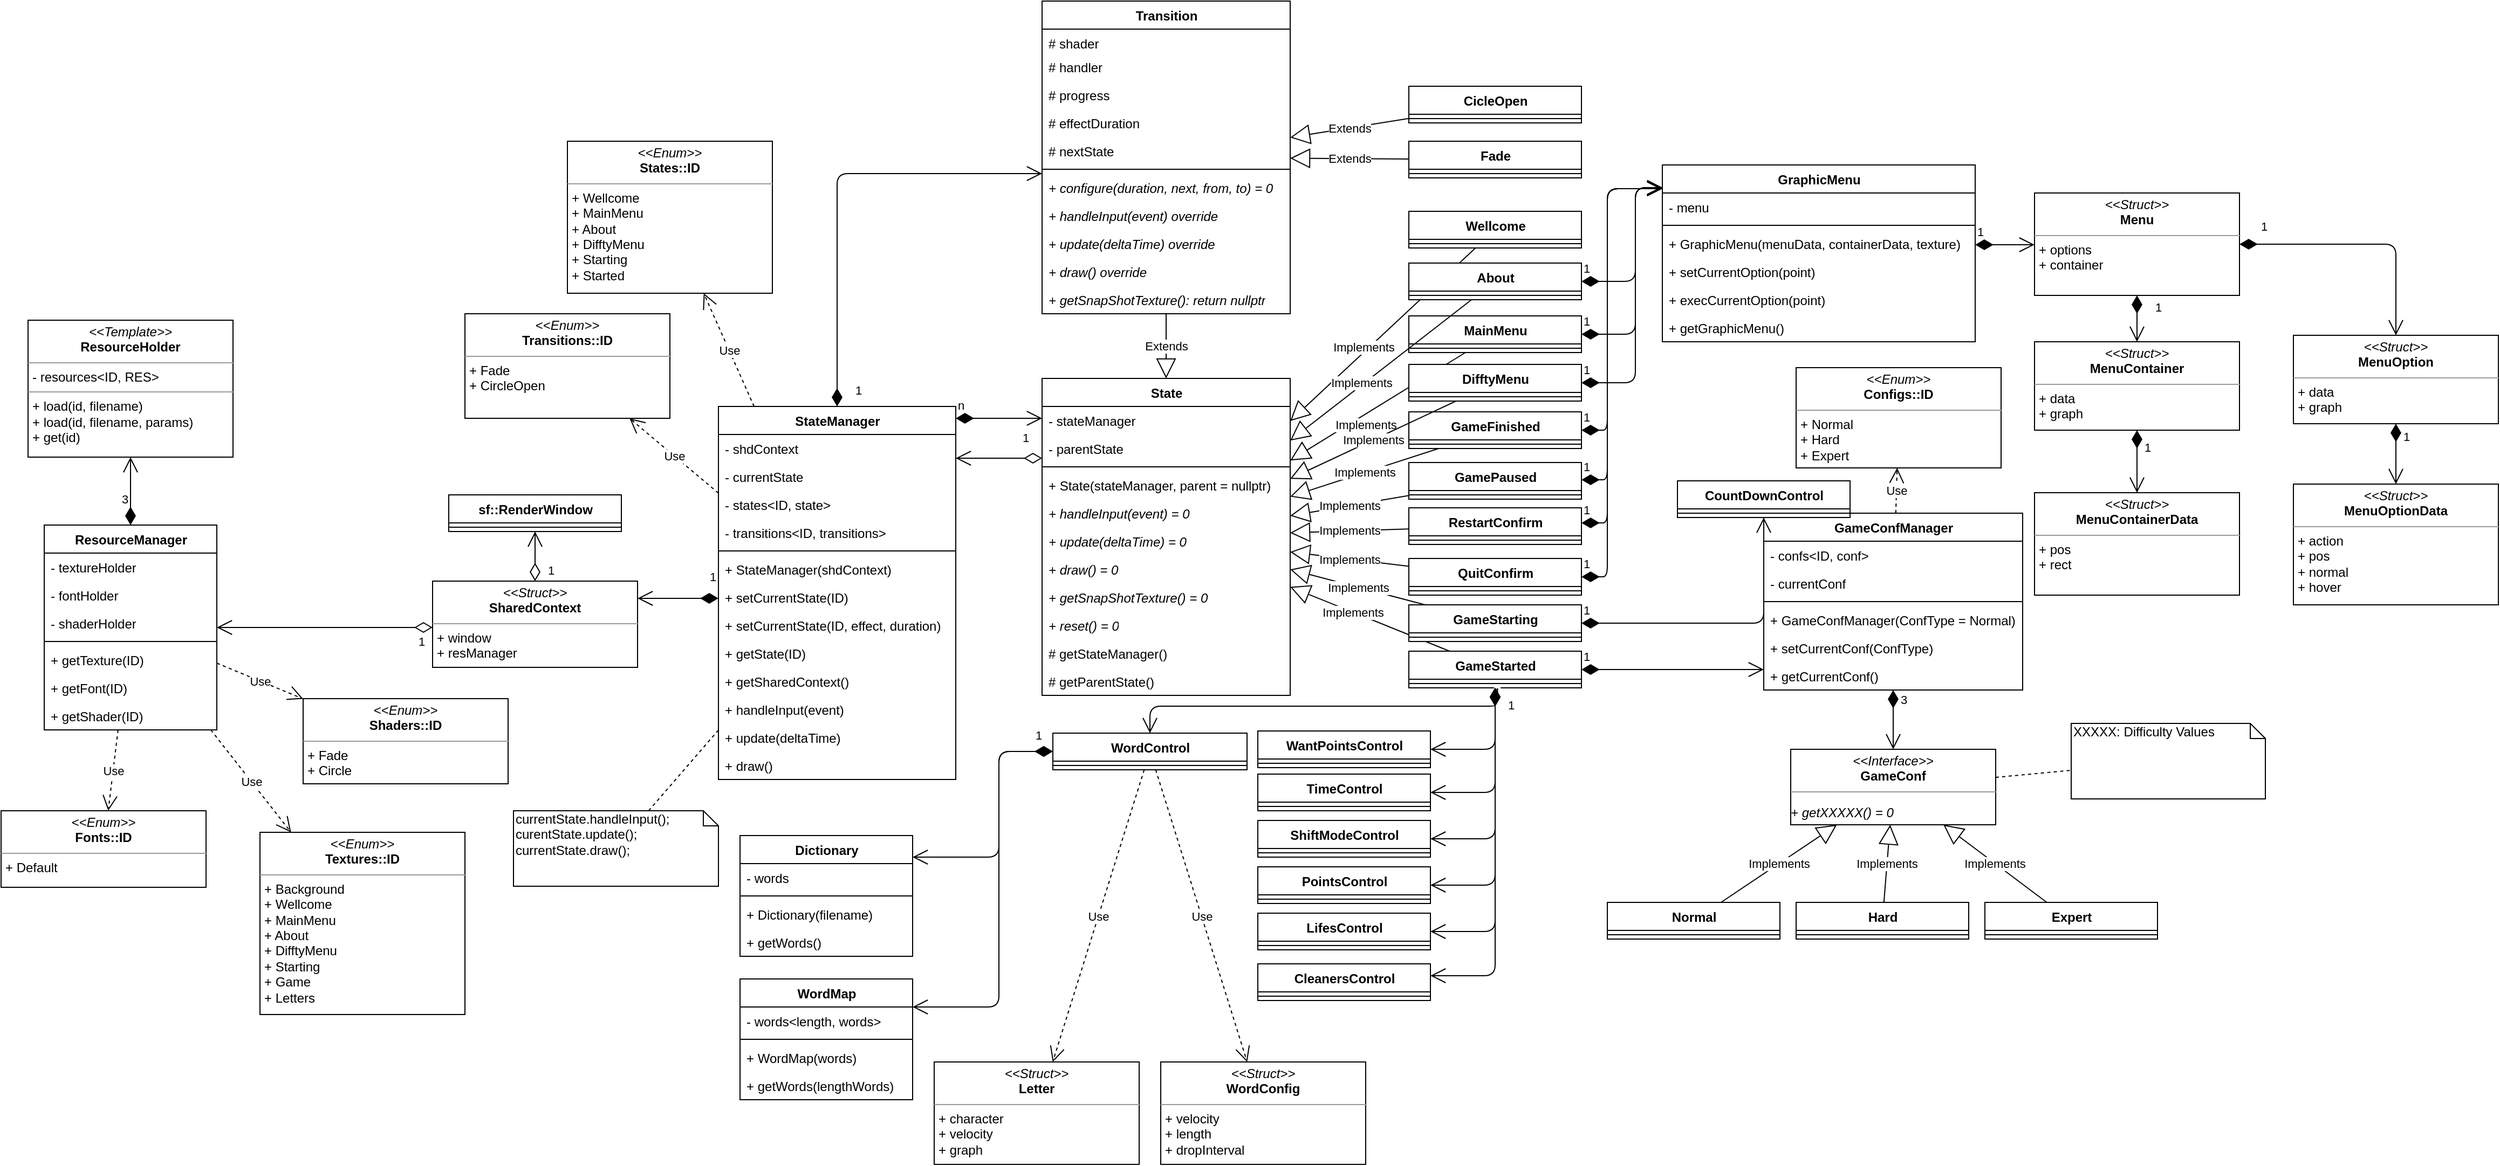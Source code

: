<mxfile userAgent="Mozilla/5.0 (X11; Linux x86_64) AppleWebKit/537.36 (KHTML, like Gecko) Chrome/51.0.27.106 Safari/537.36" version="5.5.3.7" editor="www.draw.io" type="device"><diagram><mxGraphModel dx="880" dy="616" grid="1" gridSize="10" guides="1" tooltips="1" connect="1" arrows="1" fold="1" page="1" pageScale="1" pageWidth="826" pageHeight="1169" background="#ffffff" math="0" shadow="0"><root><mxCell id="0"/><mxCell id="1" parent="0"/><mxCell id="2" value="State" style="swimlane;html=1;fontStyle=1;align=center;verticalAlign=top;childLayout=stackLayout;horizontal=1;startSize=26;horizontalStack=0;resizeParent=1;resizeLast=0;collapsible=1;marginBottom=0;swimlaneFillColor=#ffffff;rounded=0;shadow=0;glass=0;comic=0;" parent="1" vertex="1"><mxGeometry x="1016" y="356" width="230" height="294" as="geometry"/></mxCell><mxCell id="3" value="- stateManager" style="text;html=1;strokeColor=none;fillColor=none;align=left;verticalAlign=top;spacingLeft=4;spacingRight=4;whiteSpace=wrap;overflow=hidden;rotatable=0;points=[[0,0.5],[1,0.5]];portConstraint=eastwest;" parent="2" vertex="1"><mxGeometry y="26" width="230" height="26" as="geometry"/></mxCell><mxCell id="175" value="- parentState" style="text;html=1;strokeColor=none;fillColor=none;align=left;verticalAlign=top;spacingLeft=4;spacingRight=4;whiteSpace=wrap;overflow=hidden;rotatable=0;points=[[0,0.5],[1,0.5]];portConstraint=eastwest;" parent="2" vertex="1"><mxGeometry y="52" width="230" height="26" as="geometry"/></mxCell><mxCell id="4" value="" style="line;html=1;strokeWidth=1;fillColor=none;align=left;verticalAlign=middle;spacingTop=-1;spacingLeft=3;spacingRight=3;rotatable=0;labelPosition=right;points=[];portConstraint=eastwest;" parent="2" vertex="1"><mxGeometry y="78" width="230" height="8" as="geometry"/></mxCell><mxCell id="179" value="+ State(stateManager, parent = nullptr)" style="text;html=1;strokeColor=none;fillColor=none;align=left;verticalAlign=top;spacingLeft=4;spacingRight=4;whiteSpace=wrap;overflow=hidden;rotatable=0;points=[[0,0.5],[1,0.5]];portConstraint=eastwest;" parent="2" vertex="1"><mxGeometry y="86" width="230" height="26" as="geometry"/></mxCell><mxCell id="100" value="&lt;i&gt;+ handleInput(event) = 0&lt;/i&gt;" style="text;html=1;strokeColor=none;fillColor=none;align=left;verticalAlign=top;spacingLeft=4;spacingRight=4;whiteSpace=wrap;overflow=hidden;rotatable=0;points=[[0,0.5],[1,0.5]];portConstraint=eastwest;rounded=0;shadow=0;glass=0;comic=0;" parent="2" vertex="1"><mxGeometry y="112" width="230" height="26" as="geometry"/></mxCell><mxCell id="101" value="&lt;i&gt;+ update(deltaTime) = 0&lt;/i&gt;" style="text;html=1;strokeColor=none;fillColor=none;align=left;verticalAlign=top;spacingLeft=4;spacingRight=4;whiteSpace=wrap;overflow=hidden;rotatable=0;points=[[0,0.5],[1,0.5]];portConstraint=eastwest;rounded=0;shadow=0;glass=0;comic=0;" parent="2" vertex="1"><mxGeometry y="138" width="230" height="26" as="geometry"/></mxCell><mxCell id="99" value="&lt;i&gt;+ draw() = 0&lt;/i&gt;" style="text;html=1;strokeColor=none;fillColor=none;align=left;verticalAlign=top;spacingLeft=4;spacingRight=4;whiteSpace=wrap;overflow=hidden;rotatable=0;points=[[0,0.5],[1,0.5]];portConstraint=eastwest;rounded=0;shadow=0;glass=0;comic=0;" parent="2" vertex="1"><mxGeometry y="164" width="230" height="26" as="geometry"/></mxCell><mxCell id="303" value="&lt;i&gt;+ getSnapShotTexture() = 0&lt;/i&gt;" style="text;html=1;strokeColor=none;fillColor=none;align=left;verticalAlign=top;spacingLeft=4;spacingRight=4;whiteSpace=wrap;overflow=hidden;rotatable=0;points=[[0,0.5],[1,0.5]];portConstraint=eastwest;" parent="2" vertex="1"><mxGeometry y="190" width="230" height="26" as="geometry"/></mxCell><mxCell id="375" value="&lt;i&gt;+ reset() = 0&lt;/i&gt;" style="text;html=1;strokeColor=none;fillColor=none;align=left;verticalAlign=top;spacingLeft=4;spacingRight=4;whiteSpace=wrap;overflow=hidden;rotatable=0;points=[[0,0.5],[1,0.5]];portConstraint=eastwest;" vertex="1" parent="2"><mxGeometry y="216" width="230" height="26" as="geometry"/></mxCell><mxCell id="5" value="# getStateManager()" style="text;html=1;strokeColor=none;fillColor=none;align=left;verticalAlign=top;spacingLeft=4;spacingRight=4;whiteSpace=wrap;overflow=hidden;rotatable=0;points=[[0,0.5],[1,0.5]];portConstraint=eastwest;" parent="2" vertex="1"><mxGeometry y="242" width="230" height="26" as="geometry"/></mxCell><mxCell id="176" value="# getParentState()" style="text;html=1;strokeColor=none;fillColor=none;align=left;verticalAlign=top;spacingLeft=4;spacingRight=4;whiteSpace=wrap;overflow=hidden;rotatable=0;points=[[0,0.5],[1,0.5]];portConstraint=eastwest;" parent="2" vertex="1"><mxGeometry y="268" width="230" height="26" as="geometry"/></mxCell><mxCell id="7" value="StateManager" style="swimlane;html=1;fontStyle=1;align=center;verticalAlign=top;childLayout=stackLayout;horizontal=1;startSize=26;horizontalStack=0;resizeParent=1;resizeLast=0;collapsible=1;marginBottom=0;swimlaneFillColor=#ffffff;rounded=0;shadow=0;glass=0;comic=0;" parent="1" vertex="1"><mxGeometry x="716" y="382" width="220" height="346" as="geometry"/></mxCell><mxCell id="98" value="- shdContext" style="text;html=1;strokeColor=none;fillColor=none;align=left;verticalAlign=top;spacingLeft=4;spacingRight=4;whiteSpace=wrap;overflow=hidden;rotatable=0;points=[[0,0.5],[1,0.5]];portConstraint=eastwest;rounded=0;shadow=0;glass=0;comic=0;" parent="7" vertex="1"><mxGeometry y="26" width="220" height="26" as="geometry"/></mxCell><mxCell id="16" value="- currentState" style="text;html=1;strokeColor=none;fillColor=none;align=left;verticalAlign=top;spacingLeft=4;spacingRight=4;whiteSpace=wrap;overflow=hidden;rotatable=0;points=[[0,0.5],[1,0.5]];portConstraint=eastwest;rounded=0;shadow=0;glass=0;comic=0;" parent="7" vertex="1"><mxGeometry y="52" width="220" height="26" as="geometry"/></mxCell><mxCell id="8" value="- states&amp;lt;ID, state&amp;gt;" style="text;html=1;strokeColor=none;fillColor=none;align=left;verticalAlign=top;spacingLeft=4;spacingRight=4;whiteSpace=wrap;overflow=hidden;rotatable=0;points=[[0,0.5],[1,0.5]];portConstraint=eastwest;" parent="7" vertex="1"><mxGeometry y="78" width="220" height="26" as="geometry"/></mxCell><mxCell id="306" value="- transitions&amp;lt;ID, transitions&amp;gt;" style="text;html=1;strokeColor=none;fillColor=none;align=left;verticalAlign=top;spacingLeft=4;spacingRight=4;whiteSpace=wrap;overflow=hidden;rotatable=0;points=[[0,0.5],[1,0.5]];portConstraint=eastwest;" parent="7" vertex="1"><mxGeometry y="104" width="220" height="26" as="geometry"/></mxCell><mxCell id="9" value="" style="line;html=1;strokeWidth=1;fillColor=none;align=left;verticalAlign=middle;spacingTop=-1;spacingLeft=3;spacingRight=3;rotatable=0;labelPosition=right;points=[];portConstraint=eastwest;" parent="7" vertex="1"><mxGeometry y="130" width="220" height="8" as="geometry"/></mxCell><mxCell id="178" value="+ StateManager(shdContext)" style="text;html=1;strokeColor=none;fillColor=none;align=left;verticalAlign=top;spacingLeft=4;spacingRight=4;whiteSpace=wrap;overflow=hidden;rotatable=0;points=[[0,0.5],[1,0.5]];portConstraint=eastwest;" parent="7" vertex="1"><mxGeometry y="138" width="220" height="26" as="geometry"/></mxCell><mxCell id="10" value="+ setCurrentState(ID)" style="text;html=1;strokeColor=none;fillColor=none;align=left;verticalAlign=top;spacingLeft=4;spacingRight=4;whiteSpace=wrap;overflow=hidden;rotatable=0;points=[[0,0.5],[1,0.5]];portConstraint=eastwest;" parent="7" vertex="1"><mxGeometry y="164" width="220" height="26" as="geometry"/></mxCell><mxCell id="307" value="+ setCurrentState(ID, effect, duration)" style="text;html=1;strokeColor=none;fillColor=none;align=left;verticalAlign=top;spacingLeft=4;spacingRight=4;whiteSpace=wrap;overflow=hidden;rotatable=0;points=[[0,0.5],[1,0.5]];portConstraint=eastwest;" parent="7" vertex="1"><mxGeometry y="190" width="220" height="26" as="geometry"/></mxCell><mxCell id="17" value="+ getState(ID)" style="text;html=1;strokeColor=none;fillColor=none;align=left;verticalAlign=top;spacingLeft=4;spacingRight=4;whiteSpace=wrap;overflow=hidden;rotatable=0;points=[[0,0.5],[1,0.5]];portConstraint=eastwest;rounded=0;shadow=0;glass=0;comic=0;" parent="7" vertex="1"><mxGeometry y="216" width="220" height="26" as="geometry"/></mxCell><mxCell id="60" value="+ getSharedContext()" style="text;html=1;strokeColor=none;fillColor=none;align=left;verticalAlign=top;spacingLeft=4;spacingRight=4;whiteSpace=wrap;overflow=hidden;rotatable=0;points=[[0,0.5],[1,0.5]];portConstraint=eastwest;rounded=0;shadow=0;glass=0;comic=0;" parent="7" vertex="1"><mxGeometry y="242" width="220" height="26" as="geometry"/></mxCell><mxCell id="95" value="+ handleInput(event)" style="text;html=1;strokeColor=none;fillColor=none;align=left;verticalAlign=top;spacingLeft=4;spacingRight=4;whiteSpace=wrap;overflow=hidden;rotatable=0;points=[[0,0.5],[1,0.5]];portConstraint=eastwest;rounded=0;shadow=0;glass=0;comic=0;" parent="7" vertex="1"><mxGeometry y="268" width="220" height="26" as="geometry"/></mxCell><mxCell id="96" value="+ update(deltaTime)" style="text;html=1;strokeColor=none;fillColor=none;align=left;verticalAlign=top;spacingLeft=4;spacingRight=4;whiteSpace=wrap;overflow=hidden;rotatable=0;points=[[0,0.5],[1,0.5]];portConstraint=eastwest;rounded=0;shadow=0;glass=0;comic=0;" parent="7" vertex="1"><mxGeometry y="294" width="220" height="26" as="geometry"/></mxCell><mxCell id="97" value="+ draw()" style="text;html=1;strokeColor=none;fillColor=none;align=left;verticalAlign=top;spacingLeft=4;spacingRight=4;whiteSpace=wrap;overflow=hidden;rotatable=0;points=[[0,0.5],[1,0.5]];portConstraint=eastwest;rounded=0;shadow=0;glass=0;comic=0;" parent="7" vertex="1"><mxGeometry y="320" width="220" height="26" as="geometry"/></mxCell><mxCell id="13" value="1" style="endArrow=open;html=1;endSize=12;startArrow=diamondThin;startSize=14;startFill=0;edgeStyle=orthogonalEdgeStyle;align=left;verticalAlign=bottom;strokeWidth=1;" parent="1" source="2" target="7" edge="1"><mxGeometry x="-0.25" y="-14" relative="1" as="geometry"><mxPoint x="986" y="513" as="sourcePoint"/><mxPoint x="1146" y="513" as="targetPoint"/><Array as="points"><mxPoint x="986" y="430"/><mxPoint x="986" y="430"/></Array><mxPoint x="10" y="4" as="offset"/></mxGeometry></mxCell><mxCell id="15" value="n" style="endArrow=open;html=1;endSize=12;startArrow=diamondThin;startSize=14;startFill=1;edgeStyle=orthogonalEdgeStyle;align=left;verticalAlign=bottom;strokeWidth=1;" parent="1" source="7" target="2" edge="1"><mxGeometry x="-0.5" y="20" relative="1" as="geometry"><mxPoint x="906" y="483" as="sourcePoint"/><mxPoint x="1066" y="483" as="targetPoint"/><Array as="points"><mxPoint x="956" y="393"/><mxPoint x="956" y="393"/></Array><mxPoint x="-20" y="17" as="offset"/></mxGeometry></mxCell><mxCell id="18" value="MainMenu" style="swimlane;html=1;fontStyle=1;align=center;verticalAlign=top;childLayout=stackLayout;horizontal=1;startSize=26;horizontalStack=0;resizeParent=1;resizeLast=0;collapsible=1;marginBottom=0;swimlaneFillColor=#ffffff;rounded=0;shadow=0;glass=0;comic=0;" parent="1" vertex="1"><mxGeometry x="1356" y="298" width="160" height="34" as="geometry"/></mxCell><mxCell id="20" value="" style="line;html=1;strokeWidth=1;fillColor=none;align=left;verticalAlign=middle;spacingTop=-1;spacingLeft=3;spacingRight=3;rotatable=0;labelPosition=right;points=[];portConstraint=eastwest;" parent="18" vertex="1"><mxGeometry y="26" width="160" height="8" as="geometry"/></mxCell><mxCell id="26" value="Implements" style="endArrow=block;endSize=16;endFill=0;html=1;strokeWidth=1;" parent="1" source="18" target="2" edge="1"><mxGeometry x="0.195" y="8" width="160" relative="1" as="geometry"><mxPoint x="966" y="503" as="sourcePoint"/><mxPoint x="1126" y="503" as="targetPoint"/><mxPoint as="offset"/></mxGeometry></mxCell><mxCell id="57" style="edgeStyle=none;rounded=0;html=1;startArrow=none;startFill=0;endArrow=none;endFill=0;jettySize=auto;orthogonalLoop=1;strokeWidth=1;dashed=1;" parent="1" source="56" target="7" edge="1"><mxGeometry relative="1" as="geometry"><mxPoint x="946" y="390" as="targetPoint"/></mxGeometry></mxCell><mxCell id="56" value="currentState.handleInput();&lt;br&gt;&lt;div&gt;&lt;span&gt;curentState&lt;/span&gt;.update();&lt;/div&gt;&lt;div&gt;currentState.draw();&lt;/div&gt;" style="shape=note;whiteSpace=wrap;html=1;size=14;verticalAlign=top;align=left;spacingTop=-6;rounded=0;shadow=0;glass=0;comic=0;" parent="1" vertex="1"><mxGeometry x="526" y="757" width="190" height="70" as="geometry"/></mxCell><mxCell id="58" value="&lt;p style=&quot;margin: 0px ; margin-top: 4px ; text-align: center&quot;&gt;&lt;i&gt;&amp;lt;&amp;lt;Struct&amp;gt;&amp;gt;&lt;/i&gt;&lt;br&gt;&lt;b&gt;SharedContext&lt;/b&gt;&lt;/p&gt;&lt;hr size=&quot;1&quot;&gt;&lt;p style=&quot;margin: 0px ; margin-left: 4px&quot;&gt;+ window&lt;/p&gt;&lt;p style=&quot;margin: 0px ; margin-left: 4px&quot;&gt;+ resManager&lt;/p&gt;" style="verticalAlign=top;align=left;overflow=fill;fontSize=12;fontFamily=Helvetica;html=1;rounded=0;shadow=0;glass=0;comic=0;" parent="1" vertex="1"><mxGeometry x="451" y="544" width="190" height="80" as="geometry"/></mxCell><mxCell id="59" value="1" style="endArrow=open;html=1;endSize=12;startArrow=diamondThin;startSize=14;startFill=1;edgeStyle=orthogonalEdgeStyle;align=left;verticalAlign=bottom;strokeWidth=1;" parent="1" source="7" target="58" edge="1"><mxGeometry x="-0.467" y="-15" relative="1" as="geometry"><mxPoint x="706" y="473" as="sourcePoint"/><mxPoint x="706" y="513" as="targetPoint"/><Array as="points"><mxPoint x="696" y="560"/><mxPoint x="696" y="560"/></Array><mxPoint x="10" y="4" as="offset"/></mxGeometry></mxCell><mxCell id="61" value="ResourceManager" style="swimlane;html=1;fontStyle=1;align=center;verticalAlign=top;childLayout=stackLayout;horizontal=1;startSize=26;horizontalStack=0;resizeParent=1;resizeLast=0;collapsible=1;marginBottom=0;swimlaneFillColor=#ffffff;rounded=0;shadow=0;glass=0;comic=0;" parent="1" vertex="1"><mxGeometry x="91" y="492" width="160" height="190" as="geometry"/></mxCell><mxCell id="62" value="- textureHolder" style="text;html=1;strokeColor=none;fillColor=none;align=left;verticalAlign=top;spacingLeft=4;spacingRight=4;whiteSpace=wrap;overflow=hidden;rotatable=0;points=[[0,0.5],[1,0.5]];portConstraint=eastwest;" parent="61" vertex="1"><mxGeometry y="26" width="160" height="26" as="geometry"/></mxCell><mxCell id="107" value="- fontHolder" style="text;html=1;strokeColor=none;fillColor=none;align=left;verticalAlign=top;spacingLeft=4;spacingRight=4;whiteSpace=wrap;overflow=hidden;rotatable=0;points=[[0,0.5],[1,0.5]];portConstraint=eastwest;rounded=0;shadow=0;glass=0;comic=0;" parent="61" vertex="1"><mxGeometry y="52" width="160" height="26" as="geometry"/></mxCell><mxCell id="348" value="- shaderHolder" style="text;html=1;strokeColor=none;fillColor=none;align=left;verticalAlign=top;spacingLeft=4;spacingRight=4;whiteSpace=wrap;overflow=hidden;rotatable=0;points=[[0,0.5],[1,0.5]];portConstraint=eastwest;" parent="61" vertex="1"><mxGeometry y="78" width="160" height="26" as="geometry"/></mxCell><mxCell id="63" value="" style="line;html=1;strokeWidth=1;fillColor=none;align=left;verticalAlign=middle;spacingTop=-1;spacingLeft=3;spacingRight=3;rotatable=0;labelPosition=right;points=[];portConstraint=eastwest;" parent="61" vertex="1"><mxGeometry y="104" width="160" height="8" as="geometry"/></mxCell><mxCell id="64" value="+ getTexture(ID)" style="text;html=1;strokeColor=none;fillColor=none;align=left;verticalAlign=top;spacingLeft=4;spacingRight=4;whiteSpace=wrap;overflow=hidden;rotatable=0;points=[[0,0.5],[1,0.5]];portConstraint=eastwest;" parent="61" vertex="1"><mxGeometry y="112" width="160" height="26" as="geometry"/></mxCell><mxCell id="108" value="+ getFont(ID)" style="text;html=1;strokeColor=none;fillColor=none;align=left;verticalAlign=top;spacingLeft=4;spacingRight=4;whiteSpace=wrap;overflow=hidden;rotatable=0;points=[[0,0.5],[1,0.5]];portConstraint=eastwest;rounded=0;shadow=0;glass=0;comic=0;" parent="61" vertex="1"><mxGeometry y="138" width="160" height="26" as="geometry"/></mxCell><mxCell id="350" value="+ getShader(ID)" style="text;html=1;strokeColor=none;fillColor=none;align=left;verticalAlign=top;spacingLeft=4;spacingRight=4;whiteSpace=wrap;overflow=hidden;rotatable=0;points=[[0,0.5],[1,0.5]];portConstraint=eastwest;" parent="61" vertex="1"><mxGeometry y="164" width="160" height="26" as="geometry"/></mxCell><mxCell id="69" value="3" style="endArrow=open;html=1;endSize=12;startArrow=diamondThin;startSize=14;startFill=1;edgeStyle=orthogonalEdgeStyle;align=left;verticalAlign=bottom;strokeWidth=1;" parent="1" source="61" target="161" edge="1"><mxGeometry x="-0.523" y="10" relative="1" as="geometry"><mxPoint x="251" y="453" as="sourcePoint"/><mxPoint x="296" y="420" as="targetPoint"/><mxPoint as="offset"/></mxGeometry></mxCell><mxCell id="70" value="1" style="endArrow=open;html=1;endSize=12;startArrow=diamondThin;startSize=14;startFill=0;edgeStyle=orthogonalEdgeStyle;align=left;verticalAlign=bottom;strokeWidth=1;" parent="1" source="58" target="61" edge="1"><mxGeometry x="-0.55" y="37" relative="1" as="geometry"><mxPoint x="451" y="596" as="sourcePoint"/><mxPoint x="611" y="596" as="targetPoint"/><mxPoint x="30" y="-15" as="offset"/><Array as="points"><mxPoint x="406" y="587"/><mxPoint x="406" y="587"/></Array></mxGeometry></mxCell><mxCell id="75" value="sf::RenderWindow" style="swimlane;html=1;fontStyle=1;align=center;verticalAlign=top;childLayout=stackLayout;horizontal=1;startSize=26;horizontalStack=0;resizeParent=1;resizeLast=0;collapsible=1;marginBottom=0;swimlaneFillColor=#ffffff;rounded=0;shadow=0;glass=0;comic=0;" parent="1" vertex="1"><mxGeometry x="466" y="464" width="160" height="34" as="geometry"/></mxCell><mxCell id="77" value="" style="line;html=1;strokeWidth=1;fillColor=none;align=left;verticalAlign=middle;spacingTop=-1;spacingLeft=3;spacingRight=3;rotatable=0;labelPosition=right;points=[];portConstraint=eastwest;" parent="75" vertex="1"><mxGeometry y="26" width="160" height="8" as="geometry"/></mxCell><mxCell id="79" value="1" style="endArrow=open;html=1;endSize=12;startArrow=diamondThin;startSize=14;startFill=0;edgeStyle=orthogonalEdgeStyle;align=left;verticalAlign=bottom;strokeWidth=1;" parent="1" source="58" target="75" edge="1"><mxGeometry x="-0.961" y="-10" relative="1" as="geometry"><mxPoint x="101" y="616" as="sourcePoint"/><mxPoint x="191" y="613" as="targetPoint"/><mxPoint as="offset"/></mxGeometry></mxCell><mxCell id="94" value="Use" style="endArrow=open;endSize=12;dashed=1;html=1;strokeWidth=1;" parent="1" source="61" target="159" edge="1"><mxGeometry width="160" relative="1" as="geometry"><mxPoint x="291" y="326" as="sourcePoint"/><mxPoint x="378.869" y="270" as="targetPoint"/></mxGeometry></mxCell><mxCell id="106" value="Use" style="endArrow=open;endSize=12;dashed=1;html=1;strokeWidth=1;" parent="1" source="7" target="157" edge="1"><mxGeometry x="494.14" y="261" width="160" as="geometry"><mxPoint x="555.07" y="392" as="sourcePoint"/><mxPoint x="816" y="342" as="targetPoint"/></mxGeometry></mxCell><mxCell id="111" value="Use" style="endArrow=open;endSize=12;dashed=1;html=1;strokeWidth=1;" parent="1" source="61" target="158" edge="1"><mxGeometry width="160" relative="1" as="geometry"><mxPoint x="191" y="303" as="sourcePoint"/><mxPoint x="255.5" y="271" as="targetPoint"/></mxGeometry></mxCell><mxCell id="114" value="Wellcome" style="swimlane;html=1;fontStyle=1;align=center;verticalAlign=top;childLayout=stackLayout;horizontal=1;startSize=26;horizontalStack=0;resizeParent=1;resizeLast=0;collapsible=1;marginBottom=0;swimlaneFillColor=#ffffff;rounded=0;shadow=0;glass=0;comic=0;" parent="1" vertex="1"><mxGeometry x="1356" y="201" width="160" height="34" as="geometry"/></mxCell><mxCell id="116" value="" style="line;html=1;strokeWidth=1;fillColor=none;align=left;verticalAlign=middle;spacingTop=-1;spacingLeft=3;spacingRight=3;rotatable=0;labelPosition=right;points=[];portConstraint=eastwest;" parent="114" vertex="1"><mxGeometry y="26" width="160" height="8" as="geometry"/></mxCell><mxCell id="117" value="GameStarted" style="swimlane;html=1;fontStyle=1;align=center;verticalAlign=top;childLayout=stackLayout;horizontal=1;startSize=26;horizontalStack=0;resizeParent=1;resizeLast=0;collapsible=1;marginBottom=0;swimlaneFillColor=#ffffff;rounded=0;shadow=0;glass=0;comic=0;" parent="1" vertex="1"><mxGeometry x="1356" y="609" width="160" height="34" as="geometry"/></mxCell><mxCell id="119" value="" style="line;html=1;strokeWidth=1;fillColor=none;align=left;verticalAlign=middle;spacingTop=-1;spacingLeft=3;spacingRight=3;rotatable=0;labelPosition=right;points=[];portConstraint=eastwest;" parent="117" vertex="1"><mxGeometry y="26" width="160" height="8" as="geometry"/></mxCell><mxCell id="121" value="Implements" style="endArrow=block;endSize=16;endFill=0;html=1;strokeWidth=1;" parent="1" source="114" target="2" edge="1"><mxGeometry x="216" y="150" width="160" as="geometry"><mxPoint x="1286" y="438" as="sourcePoint"/><mxPoint x="1186" y="458" as="targetPoint"/><mxPoint x="-18" y="12" as="offset"/></mxGeometry></mxCell><mxCell id="122" value="Implements" style="endArrow=block;endSize=16;endFill=0;html=1;strokeWidth=1;" parent="1" source="117" target="2" edge="1"><mxGeometry x="216" y="150" width="160" as="geometry"><mxPoint x="1296" y="448" as="sourcePoint"/><mxPoint x="1196" y="468" as="targetPoint"/><mxPoint x="-16" y="-6" as="offset"/></mxGeometry></mxCell><mxCell id="157" value="&lt;p style=&quot;margin: 0px ; margin-top: 4px ; text-align: center&quot;&gt;&lt;i&gt;&amp;lt;&amp;lt;Enum&amp;gt;&amp;gt;&lt;/i&gt;&lt;br&gt;&lt;b&gt;States::ID&lt;/b&gt;&lt;/p&gt;&lt;hr size=&quot;1&quot;&gt;&lt;p style=&quot;margin: 0px ; margin-left: 4px&quot;&gt;&lt;span&gt;+ Wellcome&lt;/span&gt;&lt;/p&gt;&lt;p style=&quot;margin: 0px ; margin-left: 4px&quot;&gt;+ MainMenu&lt;/p&gt;&lt;p style=&quot;margin: 0px ; margin-left: 4px&quot;&gt;+ About&lt;/p&gt;&lt;p style=&quot;margin: 0px ; margin-left: 4px&quot;&gt;+ DifftyMenu&lt;/p&gt;&lt;p style=&quot;margin: 0px ; margin-left: 4px&quot;&gt;+ Starting&lt;/p&gt;&lt;p style=&quot;margin: 0px ; margin-left: 4px&quot;&gt;+ Started&lt;/p&gt;" style="verticalAlign=top;align=left;overflow=fill;fontSize=12;fontFamily=Helvetica;html=1;" parent="1" vertex="1"><mxGeometry x="576" y="136" width="190" height="141" as="geometry"/></mxCell><mxCell id="158" value="&lt;p style=&quot;margin: 0px ; margin-top: 4px ; text-align: center&quot;&gt;&lt;i&gt;&amp;lt;&amp;lt;Enum&amp;gt;&amp;gt;&lt;/i&gt;&lt;br&gt;&lt;b&gt;Fonts::ID&lt;/b&gt;&lt;/p&gt;&lt;hr size=&quot;1&quot;&gt;&lt;p style=&quot;margin: 0px ; margin-left: 4px&quot;&gt;+ Default&lt;/p&gt;" style="verticalAlign=top;align=left;overflow=fill;fontSize=12;fontFamily=Helvetica;html=1;" parent="1" vertex="1"><mxGeometry x="51" y="757" width="190" height="71" as="geometry"/></mxCell><mxCell id="159" value="&lt;p style=&quot;margin: 0px ; margin-top: 4px ; text-align: center&quot;&gt;&lt;i&gt;&amp;lt;&amp;lt;Enum&amp;gt;&amp;gt;&lt;/i&gt;&lt;br&gt;&lt;b&gt;Textures::ID&lt;/b&gt;&lt;/p&gt;&lt;hr size=&quot;1&quot;&gt;&lt;p style=&quot;margin: 0px ; margin-left: 4px&quot;&gt;+ Background&lt;br&gt;&lt;/p&gt;&lt;p style=&quot;margin: 0px ; margin-left: 4px&quot;&gt;+ Wellcome&lt;/p&gt;&lt;p style=&quot;margin: 0px ; margin-left: 4px&quot;&gt;+ MainMenu&lt;/p&gt;&lt;p style=&quot;margin: 0px ; margin-left: 4px&quot;&gt;+ About&lt;/p&gt;&lt;p style=&quot;margin: 0px ; margin-left: 4px&quot;&gt;+ DifftyMenu&lt;/p&gt;&lt;p style=&quot;margin: 0px ; margin-left: 4px&quot;&gt;+ Starting&lt;/p&gt;&lt;p style=&quot;margin: 0px ; margin-left: 4px&quot;&gt;+ Game&lt;/p&gt;&lt;p style=&quot;margin: 0px ; margin-left: 4px&quot;&gt;+ Letters&lt;/p&gt;" style="verticalAlign=top;align=left;overflow=fill;fontSize=12;fontFamily=Helvetica;html=1;" parent="1" vertex="1"><mxGeometry x="291" y="777" width="190" height="169" as="geometry"/></mxCell><mxCell id="161" value="&lt;p style=&quot;margin: 0px ; margin-top: 4px ; text-align: center&quot;&gt;&lt;i&gt;&amp;lt;&amp;lt;Template&amp;gt;&amp;gt;&lt;/i&gt;&lt;br&gt;&lt;b&gt;ResourceHolder&lt;/b&gt;&lt;/p&gt;&lt;hr size=&quot;1&quot;&gt;&lt;p style=&quot;margin: 0px ; margin-left: 4px&quot;&gt;- resources&amp;lt;ID, RES&amp;gt;&lt;br&gt;&lt;/p&gt;&lt;hr size=&quot;1&quot;&gt;&lt;p style=&quot;margin: 0px ; margin-left: 4px&quot;&gt;+ load(id, filename)&lt;/p&gt;&lt;p style=&quot;margin: 0px ; margin-left: 4px&quot;&gt;+ load(id, filename, params)&lt;br&gt;+ get(id)&lt;/p&gt;" style="verticalAlign=top;align=left;overflow=fill;fontSize=12;fontFamily=Helvetica;html=1;" parent="1" vertex="1"><mxGeometry x="76" y="302" width="190" height="127" as="geometry"/></mxCell><mxCell id="184" value="GameConfManager" style="swimlane;html=1;fontStyle=1;align=center;verticalAlign=top;childLayout=stackLayout;horizontal=1;startSize=26;horizontalStack=0;resizeParent=1;resizeLast=0;collapsible=1;marginBottom=0;swimlaneFillColor=#ffffff;" parent="1" vertex="1"><mxGeometry x="1685" y="481" width="240" height="164" as="geometry"/></mxCell><mxCell id="199" value="- confs&amp;lt;ID, conf&amp;gt;" style="text;html=1;strokeColor=none;fillColor=none;align=left;verticalAlign=top;spacingLeft=4;spacingRight=4;whiteSpace=wrap;overflow=hidden;rotatable=0;points=[[0,0.5],[1,0.5]];portConstraint=eastwest;" parent="184" vertex="1"><mxGeometry y="26" width="240" height="26" as="geometry"/></mxCell><mxCell id="185" value="- currentConf" style="text;html=1;strokeColor=none;fillColor=none;align=left;verticalAlign=top;spacingLeft=4;spacingRight=4;whiteSpace=wrap;overflow=hidden;rotatable=0;points=[[0,0.5],[1,0.5]];portConstraint=eastwest;" parent="184" vertex="1"><mxGeometry y="52" width="240" height="26" as="geometry"/></mxCell><mxCell id="186" value="" style="line;html=1;strokeWidth=1;fillColor=none;align=left;verticalAlign=middle;spacingTop=-1;spacingLeft=3;spacingRight=3;rotatable=0;labelPosition=right;points=[];portConstraint=eastwest;" parent="184" vertex="1"><mxGeometry y="78" width="240" height="8" as="geometry"/></mxCell><mxCell id="200" value="+ GameConfManager(ConfType = Normal)" style="text;html=1;strokeColor=none;fillColor=none;align=left;verticalAlign=top;spacingLeft=4;spacingRight=4;whiteSpace=wrap;overflow=hidden;rotatable=0;points=[[0,0.5],[1,0.5]];portConstraint=eastwest;" parent="184" vertex="1"><mxGeometry y="86" width="240" height="26" as="geometry"/></mxCell><mxCell id="187" value="+ setCurrentConf(ConfType)" style="text;html=1;strokeColor=none;fillColor=none;align=left;verticalAlign=top;spacingLeft=4;spacingRight=4;whiteSpace=wrap;overflow=hidden;rotatable=0;points=[[0,0.5],[1,0.5]];portConstraint=eastwest;" parent="184" vertex="1"><mxGeometry y="112" width="240" height="26" as="geometry"/></mxCell><mxCell id="198" value="+ getCurrentConf()" style="text;html=1;strokeColor=none;fillColor=none;align=left;verticalAlign=top;spacingLeft=4;spacingRight=4;whiteSpace=wrap;overflow=hidden;rotatable=0;points=[[0,0.5],[1,0.5]];portConstraint=eastwest;" parent="184" vertex="1"><mxGeometry y="138" width="240" height="26" as="geometry"/></mxCell><mxCell id="188" value="Hard" style="swimlane;html=1;fontStyle=1;align=center;verticalAlign=top;childLayout=stackLayout;horizontal=1;startSize=26;horizontalStack=0;resizeParent=1;resizeLast=0;collapsible=1;marginBottom=0;swimlaneFillColor=#ffffff;" parent="1" vertex="1"><mxGeometry x="1715" y="842" width="160" height="34" as="geometry"/></mxCell><mxCell id="190" value="" style="line;html=1;strokeWidth=1;fillColor=none;align=left;verticalAlign=middle;spacingTop=-1;spacingLeft=3;spacingRight=3;rotatable=0;labelPosition=right;points=[];portConstraint=eastwest;" parent="188" vertex="1"><mxGeometry y="26" width="160" height="8" as="geometry"/></mxCell><mxCell id="192" value="&lt;p style=&quot;margin: 0px ; margin-top: 4px ; text-align: center&quot;&gt;&lt;i&gt;&amp;lt;&amp;lt;Interface&amp;gt;&amp;gt;&lt;/i&gt;&lt;br&gt;&lt;b&gt;GameConf&lt;/b&gt;&lt;/p&gt;&lt;hr size=&quot;1&quot;&gt;&lt;p&gt;&lt;i&gt;&lt;span style=&quot;line-height: 1.2&quot;&gt;+ getXXXXX() = 0&lt;/span&gt;&lt;/i&gt;&lt;/p&gt;" style="verticalAlign=top;align=left;overflow=fill;fontSize=12;fontFamily=Helvetica;html=1;" parent="1" vertex="1"><mxGeometry x="1710" y="700" width="190" height="70" as="geometry"/></mxCell><mxCell id="193" value="3" style="endArrow=open;html=1;endSize=12;startArrow=diamondThin;startSize=14;startFill=1;edgeStyle=orthogonalEdgeStyle;align=left;verticalAlign=bottom;" parent="1" source="184" target="192" edge="1"><mxGeometry x="-0.351" y="5" relative="1" as="geometry"><mxPoint x="1616" y="530" as="sourcePoint"/><mxPoint x="1776" y="530" as="targetPoint"/><Array as="points"/><mxPoint as="offset"/></mxGeometry></mxCell><mxCell id="194" value="1" style="endArrow=open;html=1;endSize=12;startArrow=diamondThin;startSize=14;startFill=1;edgeStyle=orthogonalEdgeStyle;align=left;verticalAlign=bottom;" parent="1" source="117" target="184" edge="1"><mxGeometry x="-1" y="3" relative="1" as="geometry"><mxPoint x="1516" y="560" as="sourcePoint"/><mxPoint x="1676" y="560" as="targetPoint"/><Array as="points"><mxPoint x="1640" y="626"/><mxPoint x="1640" y="626"/></Array></mxGeometry></mxCell><mxCell id="195" value="Implements" style="endArrow=block;endSize=16;endFill=0;html=1;" parent="1" source="188" target="192" edge="1"><mxGeometry width="160" relative="1" as="geometry"><mxPoint x="1586" y="1010" as="sourcePoint"/><mxPoint x="1746" y="1010" as="targetPoint"/></mxGeometry></mxCell><mxCell id="196" value="&lt;p style=&quot;margin: 0px ; margin-top: 4px ; text-align: center&quot;&gt;&lt;i&gt;&amp;lt;&amp;lt;Enum&amp;gt;&amp;gt;&lt;/i&gt;&lt;br&gt;&lt;b&gt;Configs::ID&lt;/b&gt;&lt;/p&gt;&lt;hr size=&quot;1&quot;&gt;&lt;p style=&quot;margin: 0px ; margin-left: 4px&quot;&gt;+ Normal&lt;br&gt;+ Hard&lt;/p&gt;&lt;p style=&quot;margin: 0px ; margin-left: 4px&quot;&gt;+ Expert&lt;/p&gt;" style="verticalAlign=top;align=left;overflow=fill;fontSize=12;fontFamily=Helvetica;html=1;" parent="1" vertex="1"><mxGeometry x="1715" y="346" width="190" height="93" as="geometry"/></mxCell><mxCell id="197" value="Use" style="endArrow=open;endSize=12;dashed=1;html=1;" parent="1" source="184" target="196" edge="1"><mxGeometry width="160" relative="1" as="geometry"><mxPoint x="1696" y="420" as="sourcePoint"/><mxPoint x="1856" y="420" as="targetPoint"/></mxGeometry></mxCell><mxCell id="201" value="Normal" style="swimlane;html=1;fontStyle=1;align=center;verticalAlign=top;childLayout=stackLayout;horizontal=1;startSize=26;horizontalStack=0;resizeParent=1;resizeLast=0;collapsible=1;marginBottom=0;swimlaneFillColor=#ffffff;" parent="1" vertex="1"><mxGeometry x="1540" y="842" width="160" height="34" as="geometry"/></mxCell><mxCell id="202" value="" style="line;html=1;strokeWidth=1;fillColor=none;align=left;verticalAlign=middle;spacingTop=-1;spacingLeft=3;spacingRight=3;rotatable=0;labelPosition=right;points=[];portConstraint=eastwest;" parent="201" vertex="1"><mxGeometry y="26" width="160" height="8" as="geometry"/></mxCell><mxCell id="203" value="Expert" style="swimlane;html=1;fontStyle=1;align=center;verticalAlign=top;childLayout=stackLayout;horizontal=1;startSize=26;horizontalStack=0;resizeParent=1;resizeLast=0;collapsible=1;marginBottom=0;swimlaneFillColor=#ffffff;" parent="1" vertex="1"><mxGeometry x="1890" y="842" width="160" height="34" as="geometry"/></mxCell><mxCell id="204" value="" style="line;html=1;strokeWidth=1;fillColor=none;align=left;verticalAlign=middle;spacingTop=-1;spacingLeft=3;spacingRight=3;rotatable=0;labelPosition=right;points=[];portConstraint=eastwest;" parent="203" vertex="1"><mxGeometry y="26" width="160" height="8" as="geometry"/></mxCell><mxCell id="205" value="Implements" style="endArrow=block;endSize=16;endFill=0;html=1;" parent="1" source="203" target="192" edge="1"><mxGeometry width="160" relative="1" as="geometry"><mxPoint x="1466" y="890" as="sourcePoint"/><mxPoint x="1626" y="890" as="targetPoint"/></mxGeometry></mxCell><mxCell id="206" value="Implements" style="endArrow=block;endSize=16;endFill=0;html=1;" parent="1" source="201" target="192" edge="1"><mxGeometry width="160" relative="1" as="geometry"><mxPoint x="1476" y="900" as="sourcePoint"/><mxPoint x="1636" y="900" as="targetPoint"/></mxGeometry></mxCell><mxCell id="207" value="GameStarting" style="swimlane;html=1;fontStyle=1;align=center;verticalAlign=top;childLayout=stackLayout;horizontal=1;startSize=26;horizontalStack=0;resizeParent=1;resizeLast=0;collapsible=1;marginBottom=0;swimlaneFillColor=#ffffff;rounded=0;shadow=0;glass=0;comic=0;" parent="1" vertex="1"><mxGeometry x="1356" y="566" width="160" height="34" as="geometry"/></mxCell><mxCell id="208" value="" style="line;html=1;strokeWidth=1;fillColor=none;align=left;verticalAlign=middle;spacingTop=-1;spacingLeft=3;spacingRight=3;rotatable=0;labelPosition=right;points=[];portConstraint=eastwest;" parent="207" vertex="1"><mxGeometry y="26" width="160" height="8" as="geometry"/></mxCell><mxCell id="209" value="GamePaused" style="swimlane;html=1;fontStyle=1;align=center;verticalAlign=top;childLayout=stackLayout;horizontal=1;startSize=26;horizontalStack=0;resizeParent=1;resizeLast=0;collapsible=1;marginBottom=0;swimlaneFillColor=#ffffff;rounded=0;shadow=0;glass=0;comic=0;" parent="1" vertex="1"><mxGeometry x="1356" y="434" width="160" height="34" as="geometry"/></mxCell><mxCell id="210" value="" style="line;html=1;strokeWidth=1;fillColor=none;align=left;verticalAlign=middle;spacingTop=-1;spacingLeft=3;spacingRight=3;rotatable=0;labelPosition=right;points=[];portConstraint=eastwest;" parent="209" vertex="1"><mxGeometry y="26" width="160" height="8" as="geometry"/></mxCell><mxCell id="211" value="GameFinished" style="swimlane;html=1;fontStyle=1;align=center;verticalAlign=top;childLayout=stackLayout;horizontal=1;startSize=26;horizontalStack=0;resizeParent=1;resizeLast=0;collapsible=1;marginBottom=0;swimlaneFillColor=#ffffff;rounded=0;shadow=0;glass=0;comic=0;" parent="1" vertex="1"><mxGeometry x="1356" y="387" width="160" height="34" as="geometry"/></mxCell><mxCell id="212" value="" style="line;html=1;strokeWidth=1;fillColor=none;align=left;verticalAlign=middle;spacingTop=-1;spacingLeft=3;spacingRight=3;rotatable=0;labelPosition=right;points=[];portConstraint=eastwest;" parent="211" vertex="1"><mxGeometry y="26" width="160" height="8" as="geometry"/></mxCell><mxCell id="213" value="Implements" style="endArrow=block;endSize=16;endFill=0;html=1;" parent="1" source="207" target="2" edge="1"><mxGeometry width="160" relative="1" as="geometry"><mxPoint x="1306" y="540" as="sourcePoint"/><mxPoint x="1466" y="540" as="targetPoint"/></mxGeometry></mxCell><mxCell id="214" value="Implements" style="endArrow=block;endSize=16;endFill=0;html=1;" parent="1" source="209" target="2" edge="1"><mxGeometry width="160" relative="1" as="geometry"><mxPoint x="1406" y="530" as="sourcePoint"/><mxPoint x="1566" y="530" as="targetPoint"/></mxGeometry></mxCell><mxCell id="215" value="Implements" style="endArrow=block;endSize=16;endFill=0;html=1;" parent="1" source="211" target="2" edge="1"><mxGeometry width="160" relative="1" as="geometry"><mxPoint x="1356" y="520" as="sourcePoint"/><mxPoint x="1516" y="520" as="targetPoint"/></mxGeometry></mxCell><mxCell id="216" value="Dictionary" style="swimlane;html=1;fontStyle=1;align=center;verticalAlign=top;childLayout=stackLayout;horizontal=1;startSize=26;horizontalStack=0;resizeParent=1;resizeLast=0;collapsible=1;marginBottom=0;swimlaneFillColor=#ffffff;" parent="1" vertex="1"><mxGeometry x="736" y="780" width="160" height="112" as="geometry"/></mxCell><mxCell id="217" value="- words" style="text;html=1;strokeColor=none;fillColor=none;align=left;verticalAlign=top;spacingLeft=4;spacingRight=4;whiteSpace=wrap;overflow=hidden;rotatable=0;points=[[0,0.5],[1,0.5]];portConstraint=eastwest;" parent="216" vertex="1"><mxGeometry y="26" width="160" height="26" as="geometry"/></mxCell><mxCell id="218" value="" style="line;html=1;strokeWidth=1;fillColor=none;align=left;verticalAlign=middle;spacingTop=-1;spacingLeft=3;spacingRight=3;rotatable=0;labelPosition=right;points=[];portConstraint=eastwest;" parent="216" vertex="1"><mxGeometry y="52" width="160" height="8" as="geometry"/></mxCell><mxCell id="310" value="+ Dictionary(filename)" style="text;html=1;strokeColor=none;fillColor=none;align=left;verticalAlign=top;spacingLeft=4;spacingRight=4;whiteSpace=wrap;overflow=hidden;rotatable=0;points=[[0,0.5],[1,0.5]];portConstraint=eastwest;" parent="216" vertex="1"><mxGeometry y="60" width="160" height="26" as="geometry"/></mxCell><mxCell id="224" value="+ getWords()" style="text;html=1;strokeColor=none;fillColor=none;align=left;verticalAlign=top;spacingLeft=4;spacingRight=4;whiteSpace=wrap;overflow=hidden;rotatable=0;points=[[0,0.5],[1,0.5]];portConstraint=eastwest;" parent="216" vertex="1"><mxGeometry y="86" width="160" height="26" as="geometry"/></mxCell><mxCell id="220" value="WordMap" style="swimlane;html=1;fontStyle=1;align=center;verticalAlign=top;childLayout=stackLayout;horizontal=1;startSize=26;horizontalStack=0;resizeParent=1;resizeLast=0;collapsible=1;marginBottom=0;swimlaneFillColor=#ffffff;" parent="1" vertex="1"><mxGeometry x="736" y="913" width="160" height="112" as="geometry"/></mxCell><mxCell id="221" value="- words&amp;lt;length, words&amp;gt;" style="text;html=1;strokeColor=none;fillColor=none;align=left;verticalAlign=top;spacingLeft=4;spacingRight=4;whiteSpace=wrap;overflow=hidden;rotatable=0;points=[[0,0.5],[1,0.5]];portConstraint=eastwest;" parent="220" vertex="1"><mxGeometry y="26" width="160" height="26" as="geometry"/></mxCell><mxCell id="222" value="" style="line;html=1;strokeWidth=1;fillColor=none;align=left;verticalAlign=middle;spacingTop=-1;spacingLeft=3;spacingRight=3;rotatable=0;labelPosition=right;points=[];portConstraint=eastwest;" parent="220" vertex="1"><mxGeometry y="52" width="160" height="8" as="geometry"/></mxCell><mxCell id="225" value="+ WordMap(words)" style="text;html=1;strokeColor=none;fillColor=none;align=left;verticalAlign=top;spacingLeft=4;spacingRight=4;whiteSpace=wrap;overflow=hidden;rotatable=0;points=[[0,0.5],[1,0.5]];portConstraint=eastwest;" parent="220" vertex="1"><mxGeometry y="60" width="160" height="26" as="geometry"/></mxCell><mxCell id="223" value="+ getWords(lengthWords)" style="text;html=1;strokeColor=none;fillColor=none;align=left;verticalAlign=top;spacingLeft=4;spacingRight=4;whiteSpace=wrap;overflow=hidden;rotatable=0;points=[[0,0.5],[1,0.5]];portConstraint=eastwest;" parent="220" vertex="1"><mxGeometry y="86" width="160" height="26" as="geometry"/></mxCell><mxCell id="226" value="WordControl" style="swimlane;html=1;fontStyle=1;align=center;verticalAlign=top;childLayout=stackLayout;horizontal=1;startSize=26;horizontalStack=0;resizeParent=1;resizeLast=0;collapsible=1;marginBottom=0;swimlaneFillColor=#ffffff;" parent="1" vertex="1"><mxGeometry x="1026" y="685" width="180" height="34" as="geometry"/></mxCell><mxCell id="228" value="" style="line;html=1;strokeWidth=1;fillColor=none;align=left;verticalAlign=middle;spacingTop=-1;spacingLeft=3;spacingRight=3;rotatable=0;labelPosition=right;points=[];portConstraint=eastwest;" parent="226" vertex="1"><mxGeometry y="26" width="180" height="8" as="geometry"/></mxCell><mxCell id="230" value="1" style="endArrow=open;html=1;endSize=12;startArrow=diamondThin;startSize=14;startFill=1;edgeStyle=orthogonalEdgeStyle;align=left;verticalAlign=bottom;" parent="1" source="226" target="216" edge="1"><mxGeometry x="-0.842" y="-6" relative="1" as="geometry"><mxPoint x="761" y="691" as="sourcePoint"/><mxPoint x="921" y="691" as="targetPoint"/><mxPoint as="offset"/><Array as="points"><mxPoint x="976" y="702"/><mxPoint x="976" y="800"/></Array></mxGeometry></mxCell><mxCell id="231" value="1" style="endArrow=open;html=1;endSize=12;startArrow=diamondThin;startSize=14;startFill=1;edgeStyle=orthogonalEdgeStyle;align=left;verticalAlign=bottom;" parent="1" source="226" target="220" edge="1"><mxGeometry x="-0.902" y="-6" relative="1" as="geometry"><mxPoint x="771" y="701" as="sourcePoint"/><mxPoint x="931" y="701" as="targetPoint"/><Array as="points"><mxPoint x="976" y="702"/><mxPoint x="976" y="939"/></Array><mxPoint as="offset"/></mxGeometry></mxCell><mxCell id="235" value="&lt;p style=&quot;margin: 0px ; margin-top: 4px ; text-align: center&quot;&gt;&lt;i&gt;&amp;lt;&amp;lt;Struct&amp;gt;&amp;gt;&lt;/i&gt;&lt;br&gt;&lt;b&gt;WordConfig&lt;/b&gt;&lt;/p&gt;&lt;hr size=&quot;1&quot;&gt;&lt;p style=&quot;margin: 0px ; margin-left: 4px&quot;&gt;+ velocity&lt;br&gt;+ length&lt;/p&gt;&lt;p style=&quot;margin: 0px ; margin-left: 4px&quot;&gt;+ dropInterval&lt;/p&gt;" style="verticalAlign=top;align=left;overflow=fill;fontSize=12;fontFamily=Helvetica;html=1;" parent="1" vertex="1"><mxGeometry x="1126" y="990" width="190" height="95" as="geometry"/></mxCell><mxCell id="237" value="Use" style="endArrow=open;endSize=12;dashed=1;html=1;" parent="1" source="226" target="235" edge="1"><mxGeometry width="160" relative="1" as="geometry"><mxPoint x="681" y="851" as="sourcePoint"/><mxPoint x="841" y="851" as="targetPoint"/></mxGeometry></mxCell><mxCell id="249" value="PointsControl" style="swimlane;html=1;fontStyle=1;align=center;verticalAlign=top;childLayout=stackLayout;horizontal=1;startSize=26;horizontalStack=0;resizeParent=1;resizeLast=0;collapsible=1;marginBottom=0;swimlaneFillColor=#ffffff;" parent="1" vertex="1"><mxGeometry x="1216" y="809" width="160" height="34" as="geometry"/></mxCell><mxCell id="251" value="" style="line;html=1;strokeWidth=1;fillColor=none;align=left;verticalAlign=middle;spacingTop=-1;spacingLeft=3;spacingRight=3;rotatable=0;labelPosition=right;points=[];portConstraint=eastwest;" parent="249" vertex="1"><mxGeometry y="26" width="160" height="8" as="geometry"/></mxCell><mxCell id="253" value="TimeControl" style="swimlane;html=1;fontStyle=1;align=center;verticalAlign=top;childLayout=stackLayout;horizontal=1;startSize=26;horizontalStack=0;resizeParent=1;resizeLast=0;collapsible=1;marginBottom=0;swimlaneFillColor=#ffffff;" parent="1" vertex="1"><mxGeometry x="1216" y="723" width="160" height="34" as="geometry"/></mxCell><mxCell id="255" value="" style="line;html=1;strokeWidth=1;fillColor=none;align=left;verticalAlign=middle;spacingTop=-1;spacingLeft=3;spacingRight=3;rotatable=0;labelPosition=right;points=[];portConstraint=eastwest;" parent="253" vertex="1"><mxGeometry y="26" width="160" height="8" as="geometry"/></mxCell><mxCell id="257" value="LifesControl" style="swimlane;html=1;fontStyle=1;align=center;verticalAlign=top;childLayout=stackLayout;horizontal=1;startSize=26;horizontalStack=0;resizeParent=1;resizeLast=0;collapsible=1;marginBottom=0;swimlaneFillColor=#ffffff;" parent="1" vertex="1"><mxGeometry x="1216" y="852" width="160" height="34" as="geometry"/></mxCell><mxCell id="259" value="" style="line;html=1;strokeWidth=1;fillColor=none;align=left;verticalAlign=middle;spacingTop=-1;spacingLeft=3;spacingRight=3;rotatable=0;labelPosition=right;points=[];portConstraint=eastwest;" parent="257" vertex="1"><mxGeometry y="26" width="160" height="8" as="geometry"/></mxCell><mxCell id="274" value="1" style="endArrow=open;html=1;endSize=12;startArrow=diamondThin;startSize=14;startFill=1;edgeStyle=orthogonalEdgeStyle;align=left;verticalAlign=bottom;" parent="1" source="117" target="226" edge="1"><mxGeometry x="-0.929" y="-3" relative="1" as="geometry"><mxPoint x="1426" y="650" as="sourcePoint"/><mxPoint x="1586" y="650" as="targetPoint"/><Array as="points"><mxPoint x="1436" y="660"/><mxPoint x="1116" y="660"/></Array><mxPoint as="offset"/></mxGeometry></mxCell><mxCell id="282" value="XXXXX: Difficulty Values" style="shape=note;whiteSpace=wrap;html=1;size=14;verticalAlign=top;align=left;spacingTop=-6;" parent="1" vertex="1"><mxGeometry x="1970" y="676" width="180" height="70" as="geometry"/></mxCell><mxCell id="283" style="edgeStyle=none;rounded=0;html=1;startArrow=none;startFill=0;endArrow=none;endFill=0;jettySize=auto;orthogonalLoop=1;strokeWidth=1;dashed=1;" parent="1" source="192" target="282" edge="1"><mxGeometry x="1884.569" y="578" as="geometry"><mxPoint x="1991.235" y="578" as="targetPoint"/><mxPoint x="1884.569" y="642" as="sourcePoint"/></mxGeometry></mxCell><mxCell id="284" value="WantPointsControl" style="swimlane;html=1;fontStyle=1;align=center;verticalAlign=top;childLayout=stackLayout;horizontal=1;startSize=26;horizontalStack=0;resizeParent=1;resizeLast=0;collapsible=1;marginBottom=0;swimlaneFillColor=#ffffff;" parent="1" vertex="1"><mxGeometry x="1216" y="683" width="160" height="34" as="geometry"/></mxCell><mxCell id="285" value="" style="line;html=1;strokeWidth=1;fillColor=none;align=left;verticalAlign=middle;spacingTop=-1;spacingLeft=3;spacingRight=3;rotatable=0;labelPosition=right;points=[];portConstraint=eastwest;" parent="284" vertex="1"><mxGeometry y="26" width="160" height="8" as="geometry"/></mxCell><mxCell id="286" value="ShiftModeControl" style="swimlane;html=1;fontStyle=1;align=center;verticalAlign=top;childLayout=stackLayout;horizontal=1;startSize=26;horizontalStack=0;resizeParent=1;resizeLast=0;collapsible=1;marginBottom=0;swimlaneFillColor=#ffffff;" parent="1" vertex="1"><mxGeometry x="1216" y="766" width="160" height="34" as="geometry"/></mxCell><mxCell id="287" value="" style="line;html=1;strokeWidth=1;fillColor=none;align=left;verticalAlign=middle;spacingTop=-1;spacingLeft=3;spacingRight=3;rotatable=0;labelPosition=right;points=[];portConstraint=eastwest;" parent="286" vertex="1"><mxGeometry y="26" width="160" height="8" as="geometry"/></mxCell><mxCell id="288" value="CleanersControl" style="swimlane;html=1;fontStyle=1;align=center;verticalAlign=top;childLayout=stackLayout;horizontal=1;startSize=26;horizontalStack=0;resizeParent=1;resizeLast=0;collapsible=1;marginBottom=0;swimlaneFillColor=#ffffff;" parent="1" vertex="1"><mxGeometry x="1216" y="899" width="160" height="34" as="geometry"/></mxCell><mxCell id="289" value="" style="line;html=1;strokeWidth=1;fillColor=none;align=left;verticalAlign=middle;spacingTop=-1;spacingLeft=3;spacingRight=3;rotatable=0;labelPosition=right;points=[];portConstraint=eastwest;" parent="288" vertex="1"><mxGeometry y="26" width="160" height="8" as="geometry"/></mxCell><mxCell id="290" value="1" style="endArrow=open;html=1;endSize=12;startArrow=diamondThin;startSize=14;startFill=1;edgeStyle=orthogonalEdgeStyle;align=left;verticalAlign=bottom;" parent="1" source="117" target="284" edge="1"><mxGeometry x="-0.6" y="10" relative="1" as="geometry"><mxPoint x="1236" y="750" as="sourcePoint"/><mxPoint x="1396" y="750" as="targetPoint"/><Array as="points"><mxPoint x="1436" y="700"/></Array><mxPoint as="offset"/></mxGeometry></mxCell><mxCell id="295" value="1" style="endArrow=open;html=1;endSize=12;startArrow=diamondThin;startSize=14;startFill=1;edgeStyle=orthogonalEdgeStyle;align=left;verticalAlign=bottom;" parent="1" source="117" target="288" edge="1"><mxGeometry x="-0.833" y="10" relative="1" as="geometry"><mxPoint x="1086" y="760" as="sourcePoint"/><mxPoint x="1246" y="760" as="targetPoint"/><Array as="points"><mxPoint x="1436" y="910"/></Array><mxPoint as="offset"/></mxGeometry></mxCell><mxCell id="296" value="1" style="endArrow=open;html=1;endSize=12;startArrow=diamondThin;startSize=14;startFill=1;edgeStyle=orthogonalEdgeStyle;align=left;verticalAlign=bottom;" parent="1" source="117" target="257" edge="1"><mxGeometry x="-0.812" y="10" relative="1" as="geometry"><mxPoint x="1096" y="770" as="sourcePoint"/><mxPoint x="1256" y="770" as="targetPoint"/><Array as="points"><mxPoint x="1436" y="869"/></Array><mxPoint as="offset"/></mxGeometry></mxCell><mxCell id="297" value="1" style="endArrow=open;html=1;endSize=12;startArrow=diamondThin;startSize=14;startFill=1;edgeStyle=orthogonalEdgeStyle;align=left;verticalAlign=bottom;" parent="1" source="117" target="249" edge="1"><mxGeometry x="-0.783" y="10" relative="1" as="geometry"><mxPoint x="1106" y="780" as="sourcePoint"/><mxPoint x="1266" y="780" as="targetPoint"/><Array as="points"><mxPoint x="1436" y="826"/></Array><mxPoint as="offset"/></mxGeometry></mxCell><mxCell id="298" value="1" style="endArrow=open;html=1;endSize=12;startArrow=diamondThin;startSize=14;startFill=1;edgeStyle=orthogonalEdgeStyle;align=left;verticalAlign=bottom;" parent="1" source="117" target="286" edge="1"><mxGeometry x="-0.743" y="10" relative="1" as="geometry"><mxPoint x="1116" y="790" as="sourcePoint"/><mxPoint x="1276" y="790" as="targetPoint"/><Array as="points"><mxPoint x="1436" y="783"/></Array><mxPoint as="offset"/></mxGeometry></mxCell><mxCell id="299" value="1" style="endArrow=open;html=1;endSize=12;startArrow=diamondThin;startSize=14;startFill=1;edgeStyle=orthogonalEdgeStyle;align=left;verticalAlign=bottom;" parent="1" source="117" target="253" edge="1"><mxGeometry x="-0.684" y="10" relative="1" as="geometry"><mxPoint x="1486" y="590" as="sourcePoint"/><mxPoint x="1286" y="800" as="targetPoint"/><Array as="points"><mxPoint x="1436" y="740"/></Array><mxPoint as="offset"/></mxGeometry></mxCell><mxCell id="300" value="&lt;p style=&quot;margin: 0px ; margin-top: 4px ; text-align: center&quot;&gt;&lt;i&gt;&amp;lt;&amp;lt;Struct&amp;gt;&amp;gt;&lt;/i&gt;&lt;br&gt;&lt;b&gt;Letter&lt;/b&gt;&lt;/p&gt;&lt;hr size=&quot;1&quot;&gt;&lt;p style=&quot;margin: 0px ; margin-left: 4px&quot;&gt;+ character&lt;br&gt;+ velocity&lt;/p&gt;&lt;p style=&quot;margin: 0px ; margin-left: 4px&quot;&gt;+ graph&lt;/p&gt;" style="verticalAlign=top;align=left;overflow=fill;fontSize=12;fontFamily=Helvetica;html=1;" parent="1" vertex="1"><mxGeometry x="916" y="990" width="190" height="95" as="geometry"/></mxCell><mxCell id="301" value="Use" style="endArrow=open;endSize=12;dashed=1;html=1;" parent="1" source="226" target="300" edge="1"><mxGeometry width="160" relative="1" as="geometry"><mxPoint x="1127.773" y="729" as="sourcePoint"/><mxPoint x="1156.045" y="1000" as="targetPoint"/></mxGeometry></mxCell><mxCell id="304" value="&lt;p style=&quot;margin: 0px ; margin-top: 4px ; text-align: center&quot;&gt;&lt;i&gt;&amp;lt;&amp;lt;Enum&amp;gt;&amp;gt;&lt;/i&gt;&lt;br&gt;&lt;b&gt;Transitions::ID&lt;/b&gt;&lt;/p&gt;&lt;hr size=&quot;1&quot;&gt;&lt;p style=&quot;margin: 0px ; margin-left: 4px&quot;&gt;&lt;span&gt;+ Fade&lt;/span&gt;&lt;/p&gt;&lt;p style=&quot;margin: 0px ; margin-left: 4px&quot;&gt;&lt;span&gt;+ CircleOpen&lt;/span&gt;&lt;/p&gt;" style="verticalAlign=top;align=left;overflow=fill;fontSize=12;fontFamily=Helvetica;html=1;" parent="1" vertex="1"><mxGeometry x="481" y="296" width="190" height="97" as="geometry"/></mxCell><mxCell id="305" value="Use" style="endArrow=open;endSize=12;dashed=1;html=1;strokeWidth=1;" parent="1" source="7" target="304" edge="1"><mxGeometry x="504.14" y="271" width="160" as="geometry"><mxPoint x="841" y="400" as="sourcePoint"/><mxPoint x="841" y="338" as="targetPoint"/></mxGeometry></mxCell><mxCell id="311" value="Transition" style="swimlane;html=1;fontStyle=1;align=center;verticalAlign=top;childLayout=stackLayout;horizontal=1;startSize=26;horizontalStack=0;resizeParent=1;resizeLast=0;collapsible=1;marginBottom=0;swimlaneFillColor=#ffffff;" parent="1" vertex="1"><mxGeometry x="1016" y="6" width="230" height="290" as="geometry"/></mxCell><mxCell id="361" value="# shader" style="text;html=1;strokeColor=none;fillColor=none;align=left;verticalAlign=top;spacingLeft=4;spacingRight=4;whiteSpace=wrap;overflow=hidden;rotatable=0;points=[[0,0.5],[1,0.5]];portConstraint=eastwest;" parent="311" vertex="1"><mxGeometry y="26" width="230" height="22" as="geometry"/></mxCell><mxCell id="364" value="# handler" style="text;html=1;strokeColor=none;fillColor=none;align=left;verticalAlign=top;spacingLeft=4;spacingRight=4;whiteSpace=wrap;overflow=hidden;rotatable=0;points=[[0,0.5],[1,0.5]];portConstraint=eastwest;" parent="311" vertex="1"><mxGeometry y="48" width="230" height="26" as="geometry"/></mxCell><mxCell id="365" value="# progress" style="text;html=1;strokeColor=none;fillColor=none;align=left;verticalAlign=top;spacingLeft=4;spacingRight=4;whiteSpace=wrap;overflow=hidden;rotatable=0;points=[[0,0.5],[1,0.5]];portConstraint=eastwest;" parent="311" vertex="1"><mxGeometry y="74" width="230" height="26" as="geometry"/></mxCell><mxCell id="363" value="# effectDuration" style="text;html=1;strokeColor=none;fillColor=none;align=left;verticalAlign=top;spacingLeft=4;spacingRight=4;whiteSpace=wrap;overflow=hidden;rotatable=0;points=[[0,0.5],[1,0.5]];portConstraint=eastwest;" parent="311" vertex="1"><mxGeometry y="100" width="230" height="26" as="geometry"/></mxCell><mxCell id="362" value="# nextState" style="text;html=1;strokeColor=none;fillColor=none;align=left;verticalAlign=top;spacingLeft=4;spacingRight=4;whiteSpace=wrap;overflow=hidden;rotatable=0;points=[[0,0.5],[1,0.5]];portConstraint=eastwest;" parent="311" vertex="1"><mxGeometry y="126" width="230" height="26" as="geometry"/></mxCell><mxCell id="313" value="" style="line;html=1;strokeWidth=1;fillColor=none;align=left;verticalAlign=middle;spacingTop=-1;spacingLeft=3;spacingRight=3;rotatable=0;labelPosition=right;points=[];portConstraint=eastwest;" parent="311" vertex="1"><mxGeometry y="152" width="230" height="8" as="geometry"/></mxCell><mxCell id="314" value="&lt;i&gt;+ configure(duration, next, from, to) = 0&lt;/i&gt;" style="text;html=1;strokeColor=none;fillColor=none;align=left;verticalAlign=top;spacingLeft=4;spacingRight=4;whiteSpace=wrap;overflow=hidden;rotatable=0;points=[[0,0.5],[1,0.5]];portConstraint=eastwest;" parent="311" vertex="1"><mxGeometry y="160" width="230" height="26" as="geometry"/></mxCell><mxCell id="366" value="&lt;i&gt;+ handleInput(event) override&lt;/i&gt;" style="text;html=1;strokeColor=none;fillColor=none;align=left;verticalAlign=top;spacingLeft=4;spacingRight=4;whiteSpace=wrap;overflow=hidden;rotatable=0;points=[[0,0.5],[1,0.5]];portConstraint=eastwest;" parent="311" vertex="1"><mxGeometry y="186" width="230" height="26" as="geometry"/></mxCell><mxCell id="367" value="&lt;i&gt;+ update(deltaTime) override&lt;/i&gt;" style="text;html=1;strokeColor=none;fillColor=none;align=left;verticalAlign=top;spacingLeft=4;spacingRight=4;whiteSpace=wrap;overflow=hidden;rotatable=0;points=[[0,0.5],[1,0.5]];portConstraint=eastwest;" parent="311" vertex="1"><mxGeometry y="212" width="230" height="26" as="geometry"/></mxCell><mxCell id="368" value="&lt;i&gt;+ draw() override&lt;/i&gt;" style="text;html=1;strokeColor=none;fillColor=none;align=left;verticalAlign=top;spacingLeft=4;spacingRight=4;whiteSpace=wrap;overflow=hidden;rotatable=0;points=[[0,0.5],[1,0.5]];portConstraint=eastwest;" parent="311" vertex="1"><mxGeometry y="238" width="230" height="26" as="geometry"/></mxCell><mxCell id="316" value="&lt;i&gt;+ getSnapShotTexture(): return nullptr&lt;/i&gt;" style="text;html=1;strokeColor=none;fillColor=none;align=left;verticalAlign=top;spacingLeft=4;spacingRight=4;whiteSpace=wrap;overflow=hidden;rotatable=0;points=[[0,0.5],[1,0.5]];portConstraint=eastwest;" parent="311" vertex="1"><mxGeometry y="264" width="230" height="26" as="geometry"/></mxCell><mxCell id="315" value="Extends" style="endArrow=block;endSize=16;endFill=0;html=1;" parent="1" source="311" target="2" edge="1"><mxGeometry width="160" relative="1" as="geometry"><mxPoint x="1226" y="310" as="sourcePoint"/><mxPoint x="1386" y="310" as="targetPoint"/></mxGeometry></mxCell><mxCell id="317" value="Fade" style="swimlane;html=1;fontStyle=1;align=center;verticalAlign=top;childLayout=stackLayout;horizontal=1;startSize=26;horizontalStack=0;resizeParent=1;resizeLast=0;collapsible=1;marginBottom=0;swimlaneFillColor=#ffffff;" parent="1" vertex="1"><mxGeometry x="1356" y="136" width="160" height="34" as="geometry"/></mxCell><mxCell id="319" value="" style="line;html=1;strokeWidth=1;fillColor=none;align=left;verticalAlign=middle;spacingTop=-1;spacingLeft=3;spacingRight=3;rotatable=0;labelPosition=right;points=[];portConstraint=eastwest;" parent="317" vertex="1"><mxGeometry y="26" width="160" height="8" as="geometry"/></mxCell><mxCell id="321" value="Extends" style="endArrow=block;endSize=16;endFill=0;html=1;" parent="1" source="317" target="311" edge="1"><mxGeometry width="160" relative="1" as="geometry"><mxPoint x="1356" y="310" as="sourcePoint"/><mxPoint x="1516" y="310" as="targetPoint"/></mxGeometry></mxCell><mxCell id="322" value="1" style="endArrow=open;html=1;endSize=12;startArrow=diamondThin;startSize=14;startFill=1;edgeStyle=orthogonalEdgeStyle;align=left;verticalAlign=bottom;" parent="1" source="7" target="311" edge="1"><mxGeometry x="0.137" y="-210" relative="1" as="geometry"><mxPoint x="1006" y="330" as="sourcePoint"/><mxPoint x="1166" y="330" as="targetPoint"/><Array as="points"><mxPoint x="826" y="166"/></Array><mxPoint as="offset"/></mxGeometry></mxCell><mxCell id="323" value="GraphicMenu" style="swimlane;html=1;fontStyle=1;align=center;verticalAlign=top;childLayout=stackLayout;horizontal=1;startSize=26;horizontalStack=0;resizeParent=1;resizeLast=0;collapsible=1;marginBottom=0;swimlaneFillColor=#ffffff;" parent="1" vertex="1"><mxGeometry x="1591" y="158" width="290" height="164" as="geometry"/></mxCell><mxCell id="324" value="- menu" style="text;html=1;strokeColor=none;fillColor=none;align=left;verticalAlign=top;spacingLeft=4;spacingRight=4;whiteSpace=wrap;overflow=hidden;rotatable=0;points=[[0,0.5],[1,0.5]];portConstraint=eastwest;" parent="323" vertex="1"><mxGeometry y="26" width="290" height="26" as="geometry"/></mxCell><mxCell id="325" value="" style="line;html=1;strokeWidth=1;fillColor=none;align=left;verticalAlign=middle;spacingTop=-1;spacingLeft=3;spacingRight=3;rotatable=0;labelPosition=right;points=[];portConstraint=eastwest;" parent="323" vertex="1"><mxGeometry y="52" width="290" height="8" as="geometry"/></mxCell><mxCell id="339" value="+ GraphicMenu(menuData, containerData, texture)" style="text;html=1;strokeColor=none;fillColor=none;align=left;verticalAlign=top;spacingLeft=4;spacingRight=4;whiteSpace=wrap;overflow=hidden;rotatable=0;points=[[0,0.5],[1,0.5]];portConstraint=eastwest;" parent="323" vertex="1"><mxGeometry y="60" width="290" height="26" as="geometry"/></mxCell><mxCell id="340" value="+ setCurrentOption(point)" style="text;html=1;strokeColor=none;fillColor=none;align=left;verticalAlign=top;spacingLeft=4;spacingRight=4;whiteSpace=wrap;overflow=hidden;rotatable=0;points=[[0,0.5],[1,0.5]];portConstraint=eastwest;" parent="323" vertex="1"><mxGeometry y="86" width="290" height="26" as="geometry"/></mxCell><mxCell id="338" value="+ execCurrentOption(point)" style="text;html=1;strokeColor=none;fillColor=none;align=left;verticalAlign=top;spacingLeft=4;spacingRight=4;whiteSpace=wrap;overflow=hidden;rotatable=0;points=[[0,0.5],[1,0.5]];portConstraint=eastwest;" parent="323" vertex="1"><mxGeometry y="112" width="290" height="26" as="geometry"/></mxCell><mxCell id="326" value="+ getGraphicMenu()" style="text;html=1;strokeColor=none;fillColor=none;align=left;verticalAlign=top;spacingLeft=4;spacingRight=4;whiteSpace=wrap;overflow=hidden;rotatable=0;points=[[0,0.5],[1,0.5]];portConstraint=eastwest;" parent="323" vertex="1"><mxGeometry y="138" width="290" height="26" as="geometry"/></mxCell><mxCell id="327" value="1" style="endArrow=open;html=1;endSize=12;startArrow=diamondThin;startSize=14;startFill=1;edgeStyle=orthogonalEdgeStyle;align=left;verticalAlign=bottom;" parent="1" source="18" target="323" edge="1"><mxGeometry x="-1" y="3" relative="1" as="geometry"><mxPoint x="1496" y="289" as="sourcePoint"/><mxPoint x="1656" y="289" as="targetPoint"/><Array as="points"><mxPoint x="1566" y="315"/><mxPoint x="1566" y="179"/></Array></mxGeometry></mxCell><mxCell id="328" value="&lt;p style=&quot;margin: 0px ; margin-top: 4px ; text-align: center&quot;&gt;&lt;i&gt;&amp;lt;&amp;lt;Struct&amp;gt;&amp;gt;&lt;/i&gt;&lt;br&gt;&lt;b&gt;Menu&lt;/b&gt;&lt;/p&gt;&lt;hr size=&quot;1&quot;&gt;&lt;p style=&quot;margin: 0px ; margin-left: 4px&quot;&gt;+ options&lt;/p&gt;&lt;p style=&quot;margin: 0px ; margin-left: 4px&quot;&gt;+ container&lt;/p&gt;" style="verticalAlign=top;align=left;overflow=fill;fontSize=12;fontFamily=Helvetica;html=1;" parent="1" vertex="1"><mxGeometry x="1936" y="184" width="190" height="95" as="geometry"/></mxCell><mxCell id="329" value="&lt;p style=&quot;margin: 0px ; margin-top: 4px ; text-align: center&quot;&gt;&lt;i&gt;&amp;lt;&amp;lt;Struct&amp;gt;&amp;gt;&lt;/i&gt;&lt;br&gt;&lt;b&gt;MenuOptionData&lt;/b&gt;&lt;/p&gt;&lt;hr size=&quot;1&quot;&gt;&lt;p style=&quot;margin: 0px ; margin-left: 4px&quot;&gt;+ action&lt;/p&gt;&lt;p style=&quot;margin: 0px ; margin-left: 4px&quot;&gt;+ pos&lt;/p&gt;&lt;p style=&quot;margin: 0px ; margin-left: 4px&quot;&gt;+ normal&lt;/p&gt;&lt;p style=&quot;margin: 0px ; margin-left: 4px&quot;&gt;+ hover&lt;/p&gt;" style="verticalAlign=top;align=left;overflow=fill;fontSize=12;fontFamily=Helvetica;html=1;" parent="1" vertex="1"><mxGeometry x="2176" y="454" width="190" height="112" as="geometry"/></mxCell><mxCell id="330" value="&lt;p style=&quot;margin: 0px ; margin-top: 4px ; text-align: center&quot;&gt;&lt;i&gt;&amp;lt;&amp;lt;Struct&amp;gt;&amp;gt;&lt;/i&gt;&lt;br&gt;&lt;b&gt;MenuOption&lt;/b&gt;&lt;/p&gt;&lt;hr size=&quot;1&quot;&gt;&lt;p style=&quot;margin: 0px ; margin-left: 4px&quot;&gt;+ data&lt;/p&gt;&lt;p style=&quot;margin: 0px ; margin-left: 4px&quot;&gt;+ graph&lt;/p&gt;" style="verticalAlign=top;align=left;overflow=fill;fontSize=12;fontFamily=Helvetica;html=1;" parent="1" vertex="1"><mxGeometry x="2176" y="316" width="190" height="82" as="geometry"/></mxCell><mxCell id="331" value="1" style="endArrow=open;html=1;endSize=12;startArrow=diamondThin;startSize=14;startFill=1;edgeStyle=orthogonalEdgeStyle;align=left;verticalAlign=bottom;" parent="1" source="330" target="329" edge="1"><mxGeometry x="-0.25" y="5" relative="1" as="geometry"><mxPoint x="1946" y="409" as="sourcePoint"/><mxPoint x="2106" y="409" as="targetPoint"/><mxPoint as="offset"/></mxGeometry></mxCell><mxCell id="332" value="&lt;p style=&quot;margin: 0px ; margin-top: 4px ; text-align: center&quot;&gt;&lt;i&gt;&amp;lt;&amp;lt;Struct&amp;gt;&amp;gt;&lt;/i&gt;&lt;br&gt;&lt;b&gt;MenuContainerData&lt;/b&gt;&lt;/p&gt;&lt;hr size=&quot;1&quot;&gt;&lt;p style=&quot;margin: 0px ; margin-left: 4px&quot;&gt;+ pos&lt;/p&gt;&lt;p style=&quot;margin: 0px ; margin-left: 4px&quot;&gt;+ rect&lt;/p&gt;" style="verticalAlign=top;align=left;overflow=fill;fontSize=12;fontFamily=Helvetica;html=1;" parent="1" vertex="1"><mxGeometry x="1936" y="462" width="190" height="95" as="geometry"/></mxCell><mxCell id="333" value="&lt;p style=&quot;margin: 0px ; margin-top: 4px ; text-align: center&quot;&gt;&lt;i&gt;&amp;lt;&amp;lt;Struct&amp;gt;&amp;gt;&lt;/i&gt;&lt;br&gt;&lt;b&gt;MenuContainer&lt;/b&gt;&lt;/p&gt;&lt;hr size=&quot;1&quot;&gt;&lt;p style=&quot;margin: 0px ; margin-left: 4px&quot;&gt;+ data&lt;/p&gt;&lt;p style=&quot;margin: 0px ; margin-left: 4px&quot;&gt;+ graph&lt;/p&gt;" style="verticalAlign=top;align=left;overflow=fill;fontSize=12;fontFamily=Helvetica;html=1;" parent="1" vertex="1"><mxGeometry x="1936" y="322" width="190" height="82" as="geometry"/></mxCell><mxCell id="334" value="1" style="endArrow=open;html=1;endSize=12;startArrow=diamondThin;startSize=14;startFill=1;edgeStyle=orthogonalEdgeStyle;align=left;verticalAlign=bottom;" parent="1" source="333" target="332" edge="1"><mxGeometry x="-0.138" y="5" relative="1" as="geometry"><mxPoint x="2086" y="549" as="sourcePoint"/><mxPoint x="2246" y="549" as="targetPoint"/><mxPoint as="offset"/></mxGeometry></mxCell><mxCell id="335" value="1" style="endArrow=open;html=1;endSize=12;startArrow=diamondThin;startSize=14;startFill=1;edgeStyle=orthogonalEdgeStyle;align=left;verticalAlign=bottom;" parent="1" source="323" target="328" edge="1"><mxGeometry x="-1" y="3" relative="1" as="geometry"><mxPoint x="1836" y="259" as="sourcePoint"/><mxPoint x="1996" y="259" as="targetPoint"/><Array as="points"><mxPoint x="1896" y="232"/><mxPoint x="1896" y="232"/></Array></mxGeometry></mxCell><mxCell id="336" value="1" style="endArrow=open;html=1;endSize=12;startArrow=diamondThin;startSize=14;startFill=1;edgeStyle=orthogonalEdgeStyle;align=left;verticalAlign=bottom;" parent="1" source="328" target="330" edge="1"><mxGeometry x="-0.849" y="8" relative="1" as="geometry"><mxPoint x="1926" y="269" as="sourcePoint"/><mxPoint x="2086" y="269" as="targetPoint"/><mxPoint as="offset"/></mxGeometry></mxCell><mxCell id="337" value="1" style="endArrow=open;html=1;endSize=12;startArrow=diamondThin;startSize=14;startFill=1;edgeStyle=orthogonalEdgeStyle;align=left;verticalAlign=bottom;" parent="1" source="328" target="333" edge="1"><mxGeometry x="-0.07" y="15" relative="1" as="geometry"><mxPoint x="1846" y="319" as="sourcePoint"/><mxPoint x="2006" y="319" as="targetPoint"/><mxPoint as="offset"/></mxGeometry></mxCell><mxCell id="341" value="DifftyMenu" style="swimlane;html=1;fontStyle=1;align=center;verticalAlign=top;childLayout=stackLayout;horizontal=1;startSize=26;horizontalStack=0;resizeParent=1;resizeLast=0;collapsible=1;marginBottom=0;swimlaneFillColor=#ffffff;rounded=0;shadow=0;glass=0;comic=0;" parent="1" vertex="1"><mxGeometry x="1356" y="343" width="160" height="34" as="geometry"/></mxCell><mxCell id="342" value="" style="line;html=1;strokeWidth=1;fillColor=none;align=left;verticalAlign=middle;spacingTop=-1;spacingLeft=3;spacingRight=3;rotatable=0;labelPosition=right;points=[];portConstraint=eastwest;" parent="341" vertex="1"><mxGeometry y="26" width="160" height="8" as="geometry"/></mxCell><mxCell id="343" value="Implements" style="endArrow=block;endSize=16;endFill=0;html=1;" parent="1" source="341" target="2" edge="1"><mxGeometry width="160" relative="1" as="geometry"><mxPoint x="1366" y="465.328" as="sourcePoint"/><mxPoint x="1256" y="482.279" as="targetPoint"/></mxGeometry></mxCell><mxCell id="344" value="1" style="endArrow=open;html=1;endSize=12;startArrow=diamondThin;startSize=14;startFill=1;edgeStyle=orthogonalEdgeStyle;align=left;verticalAlign=bottom;" parent="1" source="341" target="323" edge="1"><mxGeometry x="-1" y="3" relative="1" as="geometry"><mxPoint x="1526" y="359" as="sourcePoint"/><mxPoint x="1601" y="207" as="targetPoint"/><Array as="points"><mxPoint x="1566" y="360"/><mxPoint x="1566" y="179"/></Array></mxGeometry></mxCell><mxCell id="346" value="&lt;p style=&quot;margin: 0px ; margin-top: 4px ; text-align: center&quot;&gt;&lt;i&gt;&amp;lt;&amp;lt;Enum&amp;gt;&amp;gt;&lt;/i&gt;&lt;br&gt;&lt;b&gt;Shaders::ID&lt;/b&gt;&lt;/p&gt;&lt;hr size=&quot;1&quot;&gt;&lt;p style=&quot;margin: 0px ; margin-left: 4px&quot;&gt;+ Fade&lt;br&gt;&lt;/p&gt;&lt;p style=&quot;margin: 0px ; margin-left: 4px&quot;&gt;+ Circle&lt;/p&gt;" style="verticalAlign=top;align=left;overflow=fill;fontSize=12;fontFamily=Helvetica;html=1;" parent="1" vertex="1"><mxGeometry x="331" y="653" width="190" height="79" as="geometry"/></mxCell><mxCell id="349" value="Use" style="endArrow=open;endSize=12;dashed=1;html=1;" parent="1" source="61" target="346" edge="1"><mxGeometry width="160" relative="1" as="geometry"><mxPoint x="216" y="719" as="sourcePoint"/><mxPoint x="376" y="719" as="targetPoint"/></mxGeometry></mxCell><mxCell id="353" value="About" style="swimlane;html=1;fontStyle=1;align=center;verticalAlign=top;childLayout=stackLayout;horizontal=1;startSize=26;horizontalStack=0;resizeParent=1;resizeLast=0;collapsible=1;marginBottom=0;swimlaneFillColor=#ffffff;rounded=0;shadow=0;glass=0;comic=0;" parent="1" vertex="1"><mxGeometry x="1356" y="249" width="160" height="34" as="geometry"/></mxCell><mxCell id="354" value="" style="line;html=1;strokeWidth=1;fillColor=none;align=left;verticalAlign=middle;spacingTop=-1;spacingLeft=3;spacingRight=3;rotatable=0;labelPosition=right;points=[];portConstraint=eastwest;" parent="353" vertex="1"><mxGeometry y="26" width="160" height="8" as="geometry"/></mxCell><mxCell id="355" value="Implements" style="endArrow=block;endSize=16;endFill=0;html=1;strokeWidth=1;" parent="1" source="353" target="2" edge="1"><mxGeometry x="226" y="160" width="160" as="geometry"><mxPoint x="1417.034" y="338" as="sourcePoint"/><mxPoint x="1256" y="432.508" as="targetPoint"/><mxPoint x="-18" y="12" as="offset"/></mxGeometry></mxCell><mxCell id="356" value="1" style="endArrow=open;html=1;endSize=12;startArrow=diamondThin;startSize=14;startFill=1;edgeStyle=orthogonalEdgeStyle;align=left;verticalAlign=bottom;" parent="1" source="353" target="323" edge="1"><mxGeometry x="-1" y="3" relative="1" as="geometry"><mxPoint x="1526" y="359" as="sourcePoint"/><mxPoint x="1601" y="189" as="targetPoint"/><Array as="points"><mxPoint x="1566" y="266"/><mxPoint x="1566" y="179"/></Array></mxGeometry></mxCell><mxCell id="358" value="CicleOpen" style="swimlane;html=1;fontStyle=1;align=center;verticalAlign=top;childLayout=stackLayout;horizontal=1;startSize=26;horizontalStack=0;resizeParent=1;resizeLast=0;collapsible=1;marginBottom=0;swimlaneFillColor=#ffffff;" parent="1" vertex="1"><mxGeometry x="1356" y="85" width="160" height="34" as="geometry"/></mxCell><mxCell id="359" value="" style="line;html=1;strokeWidth=1;fillColor=none;align=left;verticalAlign=middle;spacingTop=-1;spacingLeft=3;spacingRight=3;rotatable=0;labelPosition=right;points=[];portConstraint=eastwest;" parent="358" vertex="1"><mxGeometry y="26" width="160" height="8" as="geometry"/></mxCell><mxCell id="360" value="Extends" style="endArrow=block;endSize=16;endFill=0;html=1;" parent="1" source="358" target="311" edge="1"><mxGeometry width="160" relative="1" as="geometry"><mxPoint x="1366" y="220.935" as="sourcePoint"/><mxPoint x="1251" y="240.968" as="targetPoint"/></mxGeometry></mxCell><mxCell id="369" value="CountDownControl" style="swimlane;html=1;fontStyle=1;align=center;verticalAlign=top;childLayout=stackLayout;horizontal=1;startSize=26;horizontalStack=0;resizeParent=1;resizeLast=0;collapsible=1;marginBottom=0;swimlaneFillColor=#ffffff;rounded=0;shadow=0;glass=0;comic=0;" parent="1" vertex="1"><mxGeometry x="1605" y="451" width="160" height="34" as="geometry"/></mxCell><mxCell id="370" value="" style="line;html=1;strokeWidth=1;fillColor=none;align=left;verticalAlign=middle;spacingTop=-1;spacingLeft=3;spacingRight=3;rotatable=0;labelPosition=right;points=[];portConstraint=eastwest;" parent="369" vertex="1"><mxGeometry y="26" width="160" height="8" as="geometry"/></mxCell><mxCell id="374" value="1" style="endArrow=open;html=1;endSize=12;startArrow=diamondThin;startSize=14;startFill=1;edgeStyle=orthogonalEdgeStyle;align=left;verticalAlign=bottom;" parent="1" source="207" target="369" edge="1"><mxGeometry x="-1" y="3" relative="1" as="geometry"><mxPoint x="1526" y="600" as="sourcePoint"/><mxPoint x="1621" y="545" as="targetPoint"/></mxGeometry></mxCell><mxCell id="376" value="RestartConfirm" style="swimlane;html=1;fontStyle=1;align=center;verticalAlign=top;childLayout=stackLayout;horizontal=1;startSize=26;horizontalStack=0;resizeParent=1;resizeLast=0;collapsible=1;marginBottom=0;swimlaneFillColor=#ffffff;rounded=0;shadow=0;glass=0;comic=0;" vertex="1" parent="1"><mxGeometry x="1356" y="476" width="160" height="34" as="geometry"/></mxCell><mxCell id="377" value="" style="line;html=1;strokeWidth=1;fillColor=none;align=left;verticalAlign=middle;spacingTop=-1;spacingLeft=3;spacingRight=3;rotatable=0;labelPosition=right;points=[];portConstraint=eastwest;" vertex="1" parent="376"><mxGeometry y="26" width="160" height="8" as="geometry"/></mxCell><mxCell id="378" value="QuitConfirm" style="swimlane;html=1;fontStyle=1;align=center;verticalAlign=top;childLayout=stackLayout;horizontal=1;startSize=26;horizontalStack=0;resizeParent=1;resizeLast=0;collapsible=1;marginBottom=0;swimlaneFillColor=#ffffff;rounded=0;shadow=0;glass=0;comic=0;" vertex="1" parent="1"><mxGeometry x="1356" y="523" width="160" height="34" as="geometry"/></mxCell><mxCell id="379" value="" style="line;html=1;strokeWidth=1;fillColor=none;align=left;verticalAlign=middle;spacingTop=-1;spacingLeft=3;spacingRight=3;rotatable=0;labelPosition=right;points=[];portConstraint=eastwest;" vertex="1" parent="378"><mxGeometry y="26" width="160" height="8" as="geometry"/></mxCell><mxCell id="380" value="Implements" style="endArrow=block;endSize=16;endFill=0;html=1;" edge="1" parent="1" source="376" target="2"><mxGeometry width="160" relative="1" as="geometry"><mxPoint x="1381.187" y="576" as="sourcePoint"/><mxPoint x="1256" y="543.164" as="targetPoint"/></mxGeometry></mxCell><mxCell id="381" value="Implements" style="endArrow=block;endSize=16;endFill=0;html=1;" edge="1" parent="1" source="378" target="2"><mxGeometry width="160" relative="1" as="geometry"><mxPoint x="1381.187" y="576" as="sourcePoint"/><mxPoint x="1256" y="543.164" as="targetPoint"/></mxGeometry></mxCell><mxCell id="382" value="1" style="endArrow=open;html=1;endSize=12;startArrow=diamondThin;startSize=14;startFill=1;edgeStyle=orthogonalEdgeStyle;align=left;verticalAlign=bottom;" edge="1" parent="1" source="209" target="323"><mxGeometry x="-1" y="3" relative="1" as="geometry"><mxPoint x="1526" y="370" as="sourcePoint"/><mxPoint x="1601" y="189" as="targetPoint"/><Array as="points"><mxPoint x="1540" y="450"/><mxPoint x="1540" y="180"/></Array></mxGeometry></mxCell><mxCell id="383" value="1" style="endArrow=open;html=1;endSize=12;startArrow=diamondThin;startSize=14;startFill=1;edgeStyle=orthogonalEdgeStyle;align=left;verticalAlign=bottom;" edge="1" parent="1" source="376" target="323"><mxGeometry x="-1" y="3" relative="1" as="geometry"><mxPoint x="1536" y="380" as="sourcePoint"/><mxPoint x="1611" y="199" as="targetPoint"/><Array as="points"><mxPoint x="1540" y="490"/><mxPoint x="1540" y="180"/></Array></mxGeometry></mxCell><mxCell id="384" value="1" style="endArrow=open;html=1;endSize=12;startArrow=diamondThin;startSize=14;startFill=1;edgeStyle=orthogonalEdgeStyle;align=left;verticalAlign=bottom;" edge="1" parent="1" source="378" target="323"><mxGeometry x="-1" y="3" relative="1" as="geometry"><mxPoint x="1546" y="390" as="sourcePoint"/><mxPoint x="1621" y="209" as="targetPoint"/><Array as="points"><mxPoint x="1540" y="540"/><mxPoint x="1540" y="180"/></Array></mxGeometry></mxCell><mxCell id="385" value="1" style="endArrow=open;html=1;endSize=12;startArrow=diamondThin;startSize=14;startFill=1;edgeStyle=orthogonalEdgeStyle;align=left;verticalAlign=bottom;" edge="1" parent="1" source="211" target="323"><mxGeometry x="-1" y="3" relative="1" as="geometry"><mxPoint x="1526" y="370" as="sourcePoint"/><mxPoint x="1601" y="189" as="targetPoint"/><Array as="points"><mxPoint x="1540" y="404"/><mxPoint x="1540" y="180"/></Array></mxGeometry></mxCell></root></mxGraphModel></diagram></mxfile>